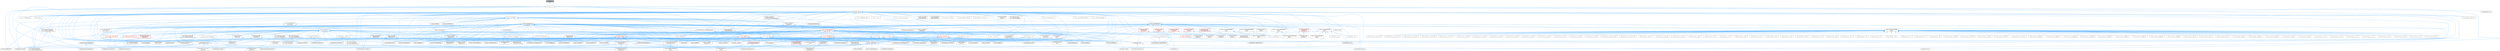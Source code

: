 digraph "src/pdqsort.h"
{
 // INTERACTIVE_SVG=YES
 // LATEX_PDF_SIZE
  bgcolor="transparent";
  edge [fontname=Helvetica,fontsize=10,labelfontname=Helvetica,labelfontsize=10];
  node [fontname=Helvetica,fontsize=10,shape=box,height=0.2,width=0.4];
  Node1 [id="Node000001",label="src/pdqsort.h",height=0.2,width=0.4,color="gray40", fillcolor="grey60", style="filled", fontcolor="black",tooltip=" "];
  Node1 -> Node2 [id="edge1_Node000001_Node000002",dir="back",color="steelblue1",style="solid",tooltip=" "];
  Node2 [id="Node000002",label="src/Ioss_Sort.h",height=0.2,width=0.4,color="grey40", fillcolor="white", style="filled",URL="$Ioss__Sort_8h.html",tooltip=" "];
  Node2 -> Node3 [id="edge2_Node000002_Node000003",dir="back",color="steelblue1",style="solid",tooltip=" "];
  Node3 [id="Node000003",label="src/Ioss_DatabaseIO.C",height=0.2,width=0.4,color="grey40", fillcolor="white", style="filled",URL="$Ioss__DatabaseIO_8C.html",tooltip=" "];
  Node2 -> Node4 [id="edge3_Node000002_Node000004",dir="back",color="steelblue1",style="solid",tooltip=" "];
  Node4 [id="Node000004",label="src/Ioss_Decomposition.C",height=0.2,width=0.4,color="grey40", fillcolor="white", style="filled",URL="$Ioss__Decomposition_8C.html",tooltip=" "];
  Node2 -> Node5 [id="edge4_Node000002_Node000005",dir="back",color="steelblue1",style="solid",tooltip=" "];
  Node5 [id="Node000005",label="src/Ioss_FieldManager.C",height=0.2,width=0.4,color="grey40", fillcolor="white", style="filled",URL="$Ioss__FieldManager_8C.html",tooltip=" "];
  Node2 -> Node6 [id="edge5_Node000002_Node000006",dir="back",color="steelblue1",style="solid",tooltip=" "];
  Node6 [id="Node000006",label="src/Ioss_Map.C",height=0.2,width=0.4,color="grey40", fillcolor="white", style="filled",URL="$Ioss__Map_8C.html",tooltip=" "];
  Node2 -> Node7 [id="edge6_Node000002_Node000007",dir="back",color="steelblue1",style="solid",tooltip=" "];
  Node7 [id="Node000007",label="src/Ioss_Region.C",height=0.2,width=0.4,color="grey40", fillcolor="white", style="filled",URL="$Ioss__Region_8C.html",tooltip=" "];
  Node2 -> Node8 [id="edge7_Node000002_Node000008",dir="back",color="steelblue1",style="solid",tooltip=" "];
  Node8 [id="Node000008",label="src/Ioss_Utils.h",height=0.2,width=0.4,color="grey40", fillcolor="white", style="filled",URL="$Ioss__Utils_8h.html",tooltip=" "];
  Node8 -> Node9 [id="edge8_Node000008_Node000009",dir="back",color="steelblue1",style="solid",tooltip=" "];
  Node9 [id="Node000009",label="src/Ioss_ChainGenerator.C",height=0.2,width=0.4,color="grey40", fillcolor="white", style="filled",URL="$Ioss__ChainGenerator_8C.html",tooltip=" "];
  Node8 -> Node10 [id="edge9_Node000008_Node000010",dir="back",color="steelblue1",style="solid",tooltip=" "];
  Node10 [id="Node000010",label="src/Ioss_CompositeVariable\lType.C",height=0.2,width=0.4,color="grey40", fillcolor="white", style="filled",URL="$Ioss__CompositeVariableType_8C.html",tooltip=" "];
  Node8 -> Node11 [id="edge10_Node000008_Node000011",dir="back",color="steelblue1",style="solid",tooltip=" "];
  Node11 [id="Node000011",label="src/Ioss_ConstructedVariable\lType.C",height=0.2,width=0.4,color="grey40", fillcolor="white", style="filled",URL="$Ioss__ConstructedVariableType_8C.html",tooltip=" "];
  Node8 -> Node12 [id="edge11_Node000008_Node000012",dir="back",color="steelblue1",style="solid",tooltip=" "];
  Node12 [id="Node000012",label="src/Ioss_CoordinateFrame.C",height=0.2,width=0.4,color="grey40", fillcolor="white", style="filled",URL="$Ioss__CoordinateFrame_8C.html",tooltip=" "];
  Node8 -> Node4 [id="edge12_Node000008_Node000004",dir="back",color="steelblue1",style="solid",tooltip=" "];
  Node8 -> Node13 [id="edge13_Node000008_Node000013",dir="back",color="steelblue1",style="solid",tooltip=" "];
  Node13 [id="Node000013",label="src/Ioss_Decomposition.h",height=0.2,width=0.4,color="grey40", fillcolor="white", style="filled",URL="$Ioss__Decomposition_8h.html",tooltip=" "];
  Node13 -> Node4 [id="edge14_Node000013_Node000004",dir="back",color="steelblue1",style="solid",tooltip=" "];
  Node8 -> Node14 [id="edge15_Node000008_Node000014",dir="back",color="steelblue1",style="solid",tooltip=" "];
  Node14 [id="Node000014",label="src/Ioss_ElementPermutation.C",height=0.2,width=0.4,color="grey40", fillcolor="white", style="filled",URL="$Ioss__ElementPermutation_8C.html",tooltip=" "];
  Node8 -> Node15 [id="edge16_Node000008_Node000015",dir="back",color="steelblue1",style="solid",tooltip=" "];
  Node15 [id="Node000015",label="src/Ioss_ElementTopology.C",height=0.2,width=0.4,color="grey40", fillcolor="white", style="filled",URL="$Ioss__ElementTopology_8C.html",tooltip=" "];
  Node8 -> Node16 [id="edge17_Node000008_Node000016",dir="back",color="steelblue1",style="solid",tooltip=" "];
  Node16 [id="Node000016",label="src/Ioss_EntityBlock.C",height=0.2,width=0.4,color="grey40", fillcolor="white", style="filled",URL="$Ioss__EntityBlock_8C.html",tooltip=" "];
  Node8 -> Node17 [id="edge18_Node000008_Node000017",dir="back",color="steelblue1",style="solid",tooltip=" "];
  Node17 [id="Node000017",label="src/Ioss_Field.C",height=0.2,width=0.4,color="grey40", fillcolor="white", style="filled",URL="$Ioss__Field_8C.html",tooltip=" "];
  Node8 -> Node5 [id="edge19_Node000008_Node000005",dir="back",color="steelblue1",style="solid",tooltip=" "];
  Node8 -> Node18 [id="edge20_Node000008_Node000018",dir="back",color="steelblue1",style="solid",tooltip=" "];
  Node18 [id="Node000018",label="src/Ioss_FileInfo.C",height=0.2,width=0.4,color="grey40", fillcolor="white", style="filled",URL="$Ioss__FileInfo_8C.html",tooltip=" "];
  Node8 -> Node19 [id="edge21_Node000008_Node000019",dir="back",color="steelblue1",style="solid",tooltip=" "];
  Node19 [id="Node000019",label="src/Ioss_GroupingEntity.C",height=0.2,width=0.4,color="grey40", fillcolor="white", style="filled",URL="$Ioss__GroupingEntity_8C.html",tooltip=" "];
  Node8 -> Node20 [id="edge22_Node000008_Node000020",dir="back",color="steelblue1",style="solid",tooltip=" "];
  Node20 [id="Node000020",label="src/Ioss_IOFactory.C",height=0.2,width=0.4,color="grey40", fillcolor="white", style="filled",URL="$Ioss__IOFactory_8C.html",tooltip=" "];
  Node8 -> Node6 [id="edge23_Node000008_Node000006",dir="back",color="steelblue1",style="solid",tooltip=" "];
  Node8 -> Node21 [id="edge24_Node000008_Node000021",dir="back",color="steelblue1",style="solid",tooltip=" "];
  Node21 [id="Node000021",label="src/Ioss_ParallelUtils.C",height=0.2,width=0.4,color="grey40", fillcolor="white", style="filled",URL="$Ioss__ParallelUtils_8C.html",tooltip=" "];
  Node8 -> Node22 [id="edge25_Node000008_Node000022",dir="back",color="steelblue1",style="solid",tooltip=" "];
  Node22 [id="Node000022",label="src/Ioss_ParallelUtils.h",height=0.2,width=0.4,color="grey40", fillcolor="white", style="filled",URL="$Ioss__ParallelUtils_8h.html",tooltip=" "];
  Node22 -> Node3 [id="edge26_Node000022_Node000003",dir="back",color="steelblue1",style="solid",tooltip=" "];
  Node22 -> Node23 [id="edge27_Node000022_Node000023",dir="back",color="steelblue1",style="solid",tooltip=" "];
  Node23 [id="Node000023",label="src/Ioss_DatabaseIO.h",height=0.2,width=0.4,color="grey40", fillcolor="white", style="filled",URL="$Ioss__DatabaseIO_8h.html",tooltip=" "];
  Node23 -> Node24 [id="edge28_Node000023_Node000024",dir="back",color="steelblue1",style="solid",tooltip=" "];
  Node24 [id="Node000024",label="src/Ioss_Assembly.C",height=0.2,width=0.4,color="grey40", fillcolor="white", style="filled",URL="$Ioss__Assembly_8C.html",tooltip=" "];
  Node23 -> Node25 [id="edge29_Node000023_Node000025",dir="back",color="steelblue1",style="solid",tooltip=" "];
  Node25 [id="Node000025",label="src/Ioss_Blob.C",height=0.2,width=0.4,color="grey40", fillcolor="white", style="filled",URL="$Ioss__Blob_8C.html",tooltip=" "];
  Node23 -> Node9 [id="edge30_Node000023_Node000009",dir="back",color="steelblue1",style="solid",tooltip=" "];
  Node23 -> Node26 [id="edge31_Node000023_Node000026",dir="back",color="steelblue1",style="solid",tooltip=" "];
  Node26 [id="Node000026",label="src/Ioss_CommSet.C",height=0.2,width=0.4,color="grey40", fillcolor="white", style="filled",URL="$Ioss__CommSet_8C.html",tooltip=" "];
  Node23 -> Node27 [id="edge32_Node000023_Node000027",dir="back",color="steelblue1",style="solid",tooltip=" "];
  Node27 [id="Node000027",label="src/Ioss_EdgeBlock.C",height=0.2,width=0.4,color="grey40", fillcolor="white", style="filled",URL="$Ioss__EdgeBlock_8C.html",tooltip=" "];
  Node23 -> Node28 [id="edge33_Node000023_Node000028",dir="back",color="steelblue1",style="solid",tooltip=" "];
  Node28 [id="Node000028",label="src/Ioss_EdgeSet.C",height=0.2,width=0.4,color="grey40", fillcolor="white", style="filled",URL="$Ioss__EdgeSet_8C.html",tooltip=" "];
  Node23 -> Node29 [id="edge34_Node000023_Node000029",dir="back",color="steelblue1",style="solid",tooltip=" "];
  Node29 [id="Node000029",label="src/Ioss_ElementBlock.C",height=0.2,width=0.4,color="grey40", fillcolor="white", style="filled",URL="$Ioss__ElementBlock_8C.html",tooltip=" "];
  Node23 -> Node30 [id="edge35_Node000023_Node000030",dir="back",color="steelblue1",style="solid",tooltip=" "];
  Node30 [id="Node000030",label="src/Ioss_ElementSet.C",height=0.2,width=0.4,color="grey40", fillcolor="white", style="filled",URL="$Ioss__ElementSet_8C.html",tooltip=" "];
  Node23 -> Node16 [id="edge36_Node000023_Node000016",dir="back",color="steelblue1",style="solid",tooltip=" "];
  Node23 -> Node31 [id="edge37_Node000023_Node000031",dir="back",color="steelblue1",style="solid",tooltip=" "];
  Node31 [id="Node000031",label="src/Ioss_FaceBlock.C",height=0.2,width=0.4,color="grey40", fillcolor="white", style="filled",URL="$Ioss__FaceBlock_8C.html",tooltip=" "];
  Node23 -> Node32 [id="edge38_Node000023_Node000032",dir="back",color="steelblue1",style="solid",tooltip=" "];
  Node32 [id="Node000032",label="src/Ioss_FaceGenerator.C",height=0.2,width=0.4,color="grey40", fillcolor="white", style="filled",URL="$Ioss__FaceGenerator_8C.html",tooltip=" "];
  Node23 -> Node33 [id="edge39_Node000023_Node000033",dir="back",color="steelblue1",style="solid",tooltip=" "];
  Node33 [id="Node000033",label="src/Ioss_FaceSet.C",height=0.2,width=0.4,color="grey40", fillcolor="white", style="filled",URL="$Ioss__FaceSet_8C.html",tooltip=" "];
  Node23 -> Node19 [id="edge40_Node000023_Node000019",dir="back",color="steelblue1",style="solid",tooltip=" "];
  Node23 -> Node34 [id="edge41_Node000023_Node000034",dir="back",color="steelblue1",style="solid",tooltip=" "];
  Node34 [id="Node000034",label="src/Ioss_GroupingEntity.h",height=0.2,width=0.4,color="red", fillcolor="#FFF0F0", style="filled",URL="$Ioss__GroupingEntity_8h.html",tooltip=" "];
  Node34 -> Node24 [id="edge42_Node000034_Node000024",dir="back",color="steelblue1",style="solid",tooltip=" "];
  Node34 -> Node35 [id="edge43_Node000034_Node000035",dir="back",color="steelblue1",style="solid",tooltip=" "];
  Node35 [id="Node000035",label="src/Ioss_Assembly.h",height=0.2,width=0.4,color="grey40", fillcolor="white", style="filled",URL="$Ioss__Assembly_8h.html",tooltip=" "];
  Node35 -> Node24 [id="edge44_Node000035_Node000024",dir="back",color="steelblue1",style="solid",tooltip=" "];
  Node35 -> Node7 [id="edge45_Node000035_Node000007",dir="back",color="steelblue1",style="solid",tooltip=" "];
  Node35 -> Node36 [id="edge46_Node000035_Node000036",dir="back",color="steelblue1",style="solid",tooltip=" "];
  Node36 [id="Node000036",label="src/Ioss_SubSystem.h",height=0.2,width=0.4,color="grey40", fillcolor="white", style="filled",URL="$Ioss__SubSystem_8h.html",tooltip=" "];
  Node36 -> Node37 [id="edge47_Node000036_Node000037",dir="back",color="steelblue1",style="solid",tooltip=" "];
  Node37 [id="Node000037",label="src/Ioss_Compare.C",height=0.2,width=0.4,color="grey40", fillcolor="white", style="filled",URL="$Ioss__Compare_8C.html",tooltip=" "];
  Node36 -> Node38 [id="edge48_Node000036_Node000038",dir="back",color="steelblue1",style="solid",tooltip=" "];
  Node38 [id="Node000038",label="src/Ioss_CopyDatabase.C",height=0.2,width=0.4,color="grey40", fillcolor="white", style="filled",URL="$Ioss__CopyDatabase_8C.html",tooltip=" "];
  Node36 -> Node3 [id="edge49_Node000036_Node000003",dir="back",color="steelblue1",style="solid",tooltip=" "];
  Node36 -> Node39 [id="edge50_Node000036_Node000039",dir="back",color="steelblue1",style="solid",tooltip=" "];
  Node39 [id="Node000039",label="src/Ioss_Utils.C",height=0.2,width=0.4,color="grey40", fillcolor="white", style="filled",URL="$Ioss__Utils_8C.html",tooltip=" "];
  Node36 -> Node40 [id="edge51_Node000036_Node000040",dir="back",color="steelblue1",style="solid",tooltip=" "];
  Node40 [id="Node000040",label="src/adios/utest/Ut\l_ioad.C",height=0.2,width=0.4,color="grey40", fillcolor="white", style="filled",URL="$Ut__ioad_8C.html",tooltip=" "];
  Node36 -> Node41 [id="edge52_Node000036_Node000041",dir="back",color="steelblue1",style="solid",tooltip=" "];
  Node41 [id="Node000041",label="src/cgns/Iocgns_DatabaseIO.C",height=0.2,width=0.4,color="grey40", fillcolor="white", style="filled",URL="$Iocgns__DatabaseIO_8C.html",tooltip=" "];
  Node36 -> Node42 [id="edge53_Node000036_Node000042",dir="back",color="steelblue1",style="solid",tooltip=" "];
  Node42 [id="Node000042",label="src/faodel/Iofaodel\l_DatabaseIO.C",height=0.2,width=0.4,color="grey40", fillcolor="white", style="filled",URL="$Iofaodel__DatabaseIO_8C.html",tooltip=" "];
  Node36 -> Node43 [id="edge54_Node000036_Node000043",dir="back",color="steelblue1",style="solid",tooltip=" "];
  Node43 [id="Node000043",label="src/main/io_shell.C",height=0.2,width=0.4,color="grey40", fillcolor="white", style="filled",URL="$io__shell_8C.html",tooltip=" "];
  Node36 -> Node44 [id="edge55_Node000036_Node000044",dir="back",color="steelblue1",style="solid",tooltip=" "];
  Node44 [id="Node000044",label="src/main/io_shell_ts.C",height=0.2,width=0.4,color="grey40", fillcolor="white", style="filled",URL="$io__shell__ts_8C.html",tooltip=" "];
  Node36 -> Node45 [id="edge56_Node000036_Node000045",dir="back",color="steelblue1",style="solid",tooltip=" "];
  Node45 [id="Node000045",label="src/main/struc_to_unstruc.C",height=0.2,width=0.4,color="grey40", fillcolor="white", style="filled",URL="$struc__to__unstruc_8C.html",tooltip=" "];
  Node36 -> Node46 [id="edge57_Node000036_Node000046",dir="back",color="steelblue1",style="solid",tooltip=" "];
  Node46 [id="Node000046",label="src/pamgen/Iopg_DatabaseIO.C",height=0.2,width=0.4,color="grey40", fillcolor="white", style="filled",URL="$Iopg__DatabaseIO_8C.html",tooltip=" "];
  Node36 -> Node47 [id="edge58_Node000036_Node000047",dir="back",color="steelblue1",style="solid",tooltip=" "];
  Node47 [id="Node000047",label="src/utest/Utst_heartbeat.C",height=0.2,width=0.4,color="grey40", fillcolor="white", style="filled",URL="$Utst__heartbeat_8C.html",tooltip=" "];
  Node36 -> Node48 [id="edge59_Node000036_Node000048",dir="back",color="steelblue1",style="solid",tooltip=" "];
  Node48 [id="Node000048",label="src/visualization/exodus\l/Iovs_exodus_DatabaseIO.C",height=0.2,width=0.4,color="grey40", fillcolor="white", style="filled",URL="$Iovs__exodus__DatabaseIO_8C.html",tooltip=" "];
  Node35 -> Node49 [id="edge60_Node000035_Node000049",dir="back",color="steelblue1",style="solid",tooltip=" "];
  Node49 [id="Node000049",label="src/catalyst/Iocatalyst\l_DatabaseIO.C",height=0.2,width=0.4,color="grey40", fillcolor="white", style="filled",URL="$Iocatalyst__DatabaseIO_8C.html",tooltip=" "];
  Node35 -> Node50 [id="edge61_Node000035_Node000050",dir="back",color="steelblue1",style="solid",tooltip=" "];
  Node50 [id="Node000050",label="src/cgns/Iocgns_Utils.C",height=0.2,width=0.4,color="grey40", fillcolor="white", style="filled",URL="$Iocgns__Utils_8C.html",tooltip=" "];
  Node35 -> Node51 [id="edge62_Node000035_Node000051",dir="back",color="steelblue1",style="solid",tooltip=" "];
  Node51 [id="Node000051",label="src/exodus/Ioex_BaseDatabaseIO.C",height=0.2,width=0.4,color="grey40", fillcolor="white", style="filled",URL="$Ioex__BaseDatabaseIO_8C.html",tooltip=" "];
  Node35 -> Node52 [id="edge63_Node000035_Node000052",dir="back",color="steelblue1",style="solid",tooltip=" "];
  Node52 [id="Node000052",label="src/exodus/Ioex_DatabaseIO.C",height=0.2,width=0.4,color="grey40", fillcolor="white", style="filled",URL="$Ioex__DatabaseIO_8C.html",tooltip=" "];
  Node35 -> Node53 [id="edge64_Node000035_Node000053",dir="back",color="steelblue1",style="solid",tooltip=" "];
  Node53 [id="Node000053",label="src/exodus/Ioex_Internals.C",height=0.2,width=0.4,color="grey40", fillcolor="white", style="filled",URL="$Ioex__Internals_8C.html",tooltip=" "];
  Node35 -> Node54 [id="edge65_Node000035_Node000054",dir="back",color="steelblue1",style="solid",tooltip=" "];
  Node54 [id="Node000054",label="src/exodus/Ioex_Utils.C",height=0.2,width=0.4,color="grey40", fillcolor="white", style="filled",URL="$Ioex__Utils_8C.html",tooltip=" "];
  Node35 -> Node55 [id="edge66_Node000035_Node000055",dir="back",color="steelblue1",style="solid",tooltip=" "];
  Node55 [id="Node000055",label="src/exonull/Ioexnl\l_BaseDatabaseIO.C",height=0.2,width=0.4,color="grey40", fillcolor="white", style="filled",URL="$Ioexnl__BaseDatabaseIO_8C.html",tooltip=" "];
  Node35 -> Node56 [id="edge67_Node000035_Node000056",dir="back",color="steelblue1",style="solid",tooltip=" "];
  Node56 [id="Node000056",label="src/exonull/Ioexnl\l_DatabaseIO.C",height=0.2,width=0.4,color="grey40", fillcolor="white", style="filled",URL="$Ioexnl__DatabaseIO_8C.html",tooltip=" "];
  Node35 -> Node57 [id="edge68_Node000035_Node000057",dir="back",color="steelblue1",style="solid",tooltip=" "];
  Node57 [id="Node000057",label="src/exonull/Ioexnl\l_Internals.C",height=0.2,width=0.4,color="grey40", fillcolor="white", style="filled",URL="$Ioexnl__Internals_8C.html",tooltip=" "];
  Node35 -> Node58 [id="edge69_Node000035_Node000058",dir="back",color="steelblue1",style="solid",tooltip=" "];
  Node58 [id="Node000058",label="src/exonull/Ioexnl\l_Utils.C",height=0.2,width=0.4,color="grey40", fillcolor="white", style="filled",URL="$Ioexnl__Utils_8C.html",tooltip=" "];
  Node35 -> Node59 [id="edge70_Node000035_Node000059",dir="back",color="steelblue1",style="solid",tooltip=" "];
  Node59 [id="Node000059",label="src/main/io_info.h",height=0.2,width=0.4,color="grey40", fillcolor="white", style="filled",URL="$io__info_8h.html",tooltip=" "];
  Node59 -> Node60 [id="edge71_Node000059_Node000060",dir="back",color="steelblue1",style="solid",tooltip=" "];
  Node60 [id="Node000060",label="src/main/io_info.C",height=0.2,width=0.4,color="grey40", fillcolor="white", style="filled",URL="$io__info_8C.html",tooltip=" "];
  Node59 -> Node61 [id="edge72_Node000059_Node000061",dir="back",color="steelblue1",style="solid",tooltip=" "];
  Node61 [id="Node000061",label="src/main/io_info_main.C",height=0.2,width=0.4,color="grey40", fillcolor="white", style="filled",URL="$io__info__main_8C.html",tooltip=" "];
  Node35 -> Node62 [id="edge73_Node000035_Node000062",dir="back",color="steelblue1",style="solid",tooltip=" "];
  Node62 [id="Node000062",label="src/main/io_modify.C",height=0.2,width=0.4,color="grey40", fillcolor="white", style="filled",URL="$io__modify_8C.html",tooltip=" "];
  Node35 -> Node63 [id="edge74_Node000035_Node000063",dir="back",color="steelblue1",style="solid",tooltip=" "];
  Node63 [id="Node000063",label="src/null/Ionull_DatabaseIO.C",height=0.2,width=0.4,color="grey40", fillcolor="white", style="filled",URL="$Ionull__DatabaseIO_8C.html",tooltip=" "];
  Node35 -> Node64 [id="edge75_Node000035_Node000064",dir="back",color="steelblue1",style="solid",tooltip=" "];
  Node64 [id="Node000064",label="src/text_mesh/Iotm\l_DatabaseIO.C",height=0.2,width=0.4,color="grey40", fillcolor="white", style="filled",URL="$Iotm__DatabaseIO_8C.html",tooltip=" "];
  Node35 -> Node65 [id="edge76_Node000035_Node000065",dir="back",color="steelblue1",style="solid",tooltip=" "];
  Node65 [id="Node000065",label="src/unit_tests/UnitTestIotm\lTextMeshFixture.h",height=0.2,width=0.4,color="grey40", fillcolor="white", style="filled",URL="$UnitTestIotmTextMeshFixture_8h.html",tooltip=" "];
  Node65 -> Node66 [id="edge77_Node000065_Node000066",dir="back",color="steelblue1",style="solid",tooltip=" "];
  Node66 [id="Node000066",label="src/unit_tests/UnitTestText\lMesh.C",height=0.2,width=0.4,color="grey40", fillcolor="white", style="filled",URL="$UnitTestTextMesh_8C.html",tooltip=" "];
  Node34 -> Node25 [id="edge78_Node000034_Node000025",dir="back",color="steelblue1",style="solid",tooltip=" "];
  Node34 -> Node67 [id="edge79_Node000034_Node000067",dir="back",color="steelblue1",style="solid",tooltip=" "];
  Node67 [id="Node000067",label="src/Ioss_Blob.h",height=0.2,width=0.4,color="grey40", fillcolor="white", style="filled",URL="$Ioss__Blob_8h.html",tooltip=" "];
  Node67 -> Node25 [id="edge80_Node000067_Node000025",dir="back",color="steelblue1",style="solid",tooltip=" "];
  Node67 -> Node7 [id="edge81_Node000067_Node000007",dir="back",color="steelblue1",style="solid",tooltip=" "];
  Node67 -> Node36 [id="edge82_Node000067_Node000036",dir="back",color="steelblue1",style="solid",tooltip=" "];
  Node67 -> Node51 [id="edge83_Node000067_Node000051",dir="back",color="steelblue1",style="solid",tooltip=" "];
  Node67 -> Node52 [id="edge84_Node000067_Node000052",dir="back",color="steelblue1",style="solid",tooltip=" "];
  Node67 -> Node53 [id="edge85_Node000067_Node000053",dir="back",color="steelblue1",style="solid",tooltip=" "];
  Node67 -> Node55 [id="edge86_Node000067_Node000055",dir="back",color="steelblue1",style="solid",tooltip=" "];
  Node67 -> Node56 [id="edge87_Node000067_Node000056",dir="back",color="steelblue1",style="solid",tooltip=" "];
  Node67 -> Node57 [id="edge88_Node000067_Node000057",dir="back",color="steelblue1",style="solid",tooltip=" "];
  Node67 -> Node59 [id="edge89_Node000067_Node000059",dir="back",color="steelblue1",style="solid",tooltip=" "];
  Node67 -> Node62 [id="edge90_Node000067_Node000062",dir="back",color="steelblue1",style="solid",tooltip=" "];
  Node67 -> Node63 [id="edge91_Node000067_Node000063",dir="back",color="steelblue1",style="solid",tooltip=" "];
  Node67 -> Node68 [id="edge92_Node000067_Node000068",dir="back",color="steelblue1",style="solid",tooltip=" "];
  Node68 [id="Node000068",label="src/utest/Utst_blob\l_write_read.C",height=0.2,width=0.4,color="grey40", fillcolor="white", style="filled",URL="$Utst__blob__write__read_8C.html",tooltip=" "];
  Node34 -> Node26 [id="edge93_Node000034_Node000026",dir="back",color="steelblue1",style="solid",tooltip=" "];
  Node34 -> Node69 [id="edge94_Node000034_Node000069",dir="back",color="steelblue1",style="solid",tooltip=" "];
  Node69 [id="Node000069",label="src/Ioss_CommSet.h",height=0.2,width=0.4,color="grey40", fillcolor="white", style="filled",URL="$Ioss__CommSet_8h.html",tooltip=" "];
  Node69 -> Node26 [id="edge95_Node000069_Node000026",dir="back",color="steelblue1",style="solid",tooltip=" "];
  Node69 -> Node32 [id="edge96_Node000069_Node000032",dir="back",color="steelblue1",style="solid",tooltip=" "];
  Node69 -> Node7 [id="edge97_Node000069_Node000007",dir="back",color="steelblue1",style="solid",tooltip=" "];
  Node69 -> Node36 [id="edge98_Node000069_Node000036",dir="back",color="steelblue1",style="solid",tooltip=" "];
  Node69 -> Node70 [id="edge99_Node000069_Node000070",dir="back",color="steelblue1",style="solid",tooltip=" "];
  Node70 [id="Node000070",label="src/adios/Ioad_DatabaseIO.C",height=0.2,width=0.4,color="grey40", fillcolor="white", style="filled",URL="$Ioad__DatabaseIO_8C.html",tooltip=" "];
  Node69 -> Node40 [id="edge100_Node000069_Node000040",dir="back",color="steelblue1",style="solid",tooltip=" "];
  Node69 -> Node49 [id="edge101_Node000069_Node000049",dir="back",color="steelblue1",style="solid",tooltip=" "];
  Node69 -> Node51 [id="edge102_Node000069_Node000051",dir="back",color="steelblue1",style="solid",tooltip=" "];
  Node69 -> Node52 [id="edge103_Node000069_Node000052",dir="back",color="steelblue1",style="solid",tooltip=" "];
  Node69 -> Node55 [id="edge104_Node000069_Node000055",dir="back",color="steelblue1",style="solid",tooltip=" "];
  Node69 -> Node56 [id="edge105_Node000069_Node000056",dir="back",color="steelblue1",style="solid",tooltip=" "];
  Node69 -> Node42 [id="edge106_Node000069_Node000042",dir="back",color="steelblue1",style="solid",tooltip=" "];
  Node69 -> Node71 [id="edge107_Node000069_Node000071",dir="back",color="steelblue1",style="solid",tooltip=" "];
  Node71 [id="Node000071",label="src/faodel/Iofaodel\l_FieldSerialization.h",height=0.2,width=0.4,color="red", fillcolor="#FFF0F0", style="filled",URL="$Iofaodel__FieldSerialization_8h.html",tooltip=" "];
  Node71 -> Node42 [id="edge108_Node000071_Node000042",dir="back",color="steelblue1",style="solid",tooltip=" "];
  Node69 -> Node73 [id="edge109_Node000069_Node000073",dir="back",color="steelblue1",style="solid",tooltip=" "];
  Node73 [id="Node000073",label="src/faodel/Iofaodel\l_PropertySerialization.C",height=0.2,width=0.4,color="grey40", fillcolor="white", style="filled",URL="$Iofaodel__PropertySerialization_8C.html",tooltip=" "];
  Node69 -> Node74 [id="edge110_Node000069_Node000074",dir="back",color="steelblue1",style="solid",tooltip=" "];
  Node74 [id="Node000074",label="src/faodel/Iofaodel\l_Utils.C",height=0.2,width=0.4,color="grey40", fillcolor="white", style="filled",URL="$Iofaodel__Utils_8C.html",tooltip=" "];
  Node69 -> Node75 [id="edge111_Node000069_Node000075",dir="back",color="steelblue1",style="solid",tooltip=" "];
  Node75 [id="Node000075",label="src/gen_struc/Iogs\l_DatabaseIO.C",height=0.2,width=0.4,color="grey40", fillcolor="white", style="filled",URL="$Iogs__DatabaseIO_8C.html",tooltip=" "];
  Node69 -> Node76 [id="edge112_Node000069_Node000076",dir="back",color="steelblue1",style="solid",tooltip=" "];
  Node76 [id="Node000076",label="src/generated/Iogn\l_DatabaseIO.C",height=0.2,width=0.4,color="grey40", fillcolor="white", style="filled",URL="$Iogn__DatabaseIO_8C.html",tooltip=" "];
  Node69 -> Node77 [id="edge113_Node000069_Node000077",dir="back",color="steelblue1",style="solid",tooltip=" "];
  Node77 [id="Node000077",label="src/main/cth_pressure\l_map.C",height=0.2,width=0.4,color="grey40", fillcolor="white", style="filled",URL="$cth__pressure__map_8C.html",tooltip=" "];
  Node69 -> Node59 [id="edge114_Node000069_Node000059",dir="back",color="steelblue1",style="solid",tooltip=" "];
  Node69 -> Node62 [id="edge115_Node000069_Node000062",dir="back",color="steelblue1",style="solid",tooltip=" "];
  Node69 -> Node63 [id="edge116_Node000069_Node000063",dir="back",color="steelblue1",style="solid",tooltip=" "];
  Node69 -> Node64 [id="edge117_Node000069_Node000064",dir="back",color="steelblue1",style="solid",tooltip=" "];
  Node69 -> Node65 [id="edge118_Node000069_Node000065",dir="back",color="steelblue1",style="solid",tooltip=" "];
  Node34 -> Node28 [id="edge119_Node000034_Node000028",dir="back",color="steelblue1",style="solid",tooltip=" "];
  Node34 -> Node30 [id="edge120_Node000034_Node000030",dir="back",color="steelblue1",style="solid",tooltip=" "];
  Node34 -> Node16 [id="edge121_Node000034_Node000016",dir="back",color="steelblue1",style="solid",tooltip=" "];
  Node34 -> Node78 [id="edge122_Node000034_Node000078",dir="back",color="steelblue1",style="solid",tooltip=" "];
  Node78 [id="Node000078",label="src/Ioss_EntityBlock.h",height=0.2,width=0.4,color="red", fillcolor="#FFF0F0", style="filled",URL="$Ioss__EntityBlock_8h.html",tooltip=" "];
  Node78 -> Node27 [id="edge123_Node000078_Node000027",dir="back",color="steelblue1",style="solid",tooltip=" "];
  Node78 -> Node29 [id="edge124_Node000078_Node000029",dir="back",color="steelblue1",style="solid",tooltip=" "];
  Node78 -> Node16 [id="edge125_Node000078_Node000016",dir="back",color="steelblue1",style="solid",tooltip=" "];
  Node78 -> Node31 [id="edge126_Node000078_Node000031",dir="back",color="steelblue1",style="solid",tooltip=" "];
  Node78 -> Node98 [id="edge127_Node000078_Node000098",dir="back",color="steelblue1",style="solid",tooltip=" "];
  Node98 [id="Node000098",label="src/Ioss_NodeBlock.C",height=0.2,width=0.4,color="grey40", fillcolor="white", style="filled",URL="$Ioss__NodeBlock_8C.html",tooltip=" "];
  Node78 -> Node7 [id="edge128_Node000078_Node000007",dir="back",color="steelblue1",style="solid",tooltip=" "];
  Node78 -> Node81 [id="edge129_Node000078_Node000081",dir="back",color="steelblue1",style="solid",tooltip=" "];
  Node81 [id="Node000081",label="src/Ioss_SideBlock.C",height=0.2,width=0.4,color="grey40", fillcolor="white", style="filled",URL="$Ioss__SideBlock_8C.html",tooltip=" "];
  Node78 -> Node36 [id="edge130_Node000078_Node000036",dir="back",color="steelblue1",style="solid",tooltip=" "];
  Node78 -> Node51 [id="edge131_Node000078_Node000051",dir="back",color="steelblue1",style="solid",tooltip=" "];
  Node78 -> Node52 [id="edge132_Node000078_Node000052",dir="back",color="steelblue1",style="solid",tooltip=" "];
  Node78 -> Node55 [id="edge133_Node000078_Node000055",dir="back",color="steelblue1",style="solid",tooltip=" "];
  Node78 -> Node56 [id="edge134_Node000078_Node000056",dir="back",color="steelblue1",style="solid",tooltip=" "];
  Node78 -> Node63 [id="edge135_Node000078_Node000063",dir="back",color="steelblue1",style="solid",tooltip=" "];
  Node34 -> Node108 [id="edge136_Node000034_Node000108",dir="back",color="steelblue1",style="solid",tooltip=" "];
  Node108 [id="Node000108",label="src/Ioss_EntitySet.C",height=0.2,width=0.4,color="grey40", fillcolor="white", style="filled",URL="$Ioss__EntitySet_8C.html",tooltip=" "];
  Node34 -> Node109 [id="edge137_Node000034_Node000109",dir="back",color="steelblue1",style="solid",tooltip=" "];
  Node109 [id="Node000109",label="src/Ioss_EntitySet.h",height=0.2,width=0.4,color="red", fillcolor="#FFF0F0", style="filled",URL="$Ioss__EntitySet_8h.html",tooltip=" "];
  Node109 -> Node28 [id="edge138_Node000109_Node000028",dir="back",color="steelblue1",style="solid",tooltip=" "];
  Node109 -> Node30 [id="edge139_Node000109_Node000030",dir="back",color="steelblue1",style="solid",tooltip=" "];
  Node109 -> Node108 [id="edge140_Node000109_Node000108",dir="back",color="steelblue1",style="solid",tooltip=" "];
  Node109 -> Node33 [id="edge141_Node000109_Node000033",dir="back",color="steelblue1",style="solid",tooltip=" "];
  Node109 -> Node113 [id="edge142_Node000109_Node000113",dir="back",color="steelblue1",style="solid",tooltip=" "];
  Node113 [id="Node000113",label="src/Ioss_NodeSet.C",height=0.2,width=0.4,color="grey40", fillcolor="white", style="filled",URL="$Ioss__NodeSet_8C.html",tooltip=" "];
  Node109 -> Node36 [id="edge143_Node000109_Node000036",dir="back",color="steelblue1",style="solid",tooltip=" "];
  Node109 -> Node115 [id="edge144_Node000109_Node000115",dir="back",color="steelblue1",style="solid",tooltip=" "];
  Node115 [id="Node000115",label="src/adios/Ioad_DatabaseIO.h",height=0.2,width=0.4,color="grey40", fillcolor="white", style="filled",URL="$Ioad__DatabaseIO_8h.html",tooltip=" "];
  Node115 -> Node70 [id="edge145_Node000115_Node000070",dir="back",color="steelblue1",style="solid",tooltip=" "];
  Node115 -> Node116 [id="edge146_Node000115_Node000116",dir="back",color="steelblue1",style="solid",tooltip=" "];
  Node116 [id="Node000116",label="src/adios/Ioad_IOFactory.C",height=0.2,width=0.4,color="grey40", fillcolor="white", style="filled",URL="$Ioad__IOFactory_8C.html",tooltip=" "];
  Node109 -> Node117 [id="edge147_Node000109_Node000117",dir="back",color="steelblue1",style="solid",tooltip=" "];
  Node117 [id="Node000117",label="src/catalyst/Iocatalyst\l_DatabaseIO.h",height=0.2,width=0.4,color="grey40", fillcolor="white", style="filled",URL="$Iocatalyst__DatabaseIO_8h.html",tooltip=" "];
  Node117 -> Node49 [id="edge148_Node000117_Node000049",dir="back",color="steelblue1",style="solid",tooltip=" "];
  Node117 -> Node118 [id="edge149_Node000117_Node000118",dir="back",color="steelblue1",style="solid",tooltip=" "];
  Node118 [id="Node000118",label="src/catalyst/Iocatalyst\l_IOFactory.C",height=0.2,width=0.4,color="grey40", fillcolor="white", style="filled",URL="$Iocatalyst__IOFactory_8C.html",tooltip=" "];
  Node109 -> Node51 [id="edge150_Node000109_Node000051",dir="back",color="steelblue1",style="solid",tooltip=" "];
  Node109 -> Node52 [id="edge151_Node000109_Node000052",dir="back",color="steelblue1",style="solid",tooltip=" "];
  Node109 -> Node55 [id="edge152_Node000109_Node000055",dir="back",color="steelblue1",style="solid",tooltip=" "];
  Node109 -> Node56 [id="edge153_Node000109_Node000056",dir="back",color="steelblue1",style="solid",tooltip=" "];
  Node109 -> Node63 [id="edge154_Node000109_Node000063",dir="back",color="steelblue1",style="solid",tooltip=" "];
  Node34 -> Node33 [id="edge155_Node000034_Node000033",dir="back",color="steelblue1",style="solid",tooltip=" "];
  Node34 -> Node19 [id="edge156_Node000034_Node000019",dir="back",color="steelblue1",style="solid",tooltip=" "];
  Node34 -> Node113 [id="edge157_Node000034_Node000113",dir="back",color="steelblue1",style="solid",tooltip=" "];
  Node34 -> Node119 [id="edge158_Node000034_Node000119",dir="back",color="steelblue1",style="solid",tooltip=" "];
  Node119 [id="Node000119",label="src/Ioss_NullEntity.h",height=0.2,width=0.4,color="red", fillcolor="#FFF0F0", style="filled",URL="$Ioss__NullEntity_8h.html",tooltip=" "];
  Node119 -> Node121 [id="edge159_Node000119_Node000121",dir="back",color="steelblue1",style="solid",tooltip=" "];
  Node121 [id="Node000121",label="src/utest/Utst_ioel.C",height=0.2,width=0.4,color="grey40", fillcolor="white", style="filled",URL="$Utst__ioel_8C.html",tooltip=" "];
  Node34 -> Node122 [id="edge160_Node000034_Node000122",dir="back",color="steelblue1",style="solid",tooltip=" "];
  Node122 [id="Node000122",label="src/Ioss_Property.C",height=0.2,width=0.4,color="grey40", fillcolor="white", style="filled",URL="$Ioss__Property_8C.html",tooltip=" "];
  Node34 -> Node7 [id="edge161_Node000034_Node000007",dir="back",color="steelblue1",style="solid",tooltip=" "];
  Node34 -> Node123 [id="edge162_Node000034_Node000123",dir="back",color="steelblue1",style="solid",tooltip=" "];
  Node123 [id="Node000123",label="src/Ioss_Region.h",height=0.2,width=0.4,color="red", fillcolor="#FFF0F0", style="filled",URL="$Ioss__Region_8h.html",tooltip=" "];
  Node123 -> Node24 [id="edge163_Node000123_Node000024",dir="back",color="steelblue1",style="solid",tooltip=" "];
  Node123 -> Node25 [id="edge164_Node000123_Node000025",dir="back",color="steelblue1",style="solid",tooltip=" "];
  Node123 -> Node9 [id="edge165_Node000123_Node000009",dir="back",color="steelblue1",style="solid",tooltip=" "];
  Node123 -> Node32 [id="edge166_Node000123_Node000032",dir="back",color="steelblue1",style="solid",tooltip=" "];
  Node123 -> Node19 [id="edge167_Node000123_Node000019",dir="back",color="steelblue1",style="solid",tooltip=" "];
  Node123 -> Node7 [id="edge168_Node000123_Node000007",dir="back",color="steelblue1",style="solid",tooltip=" "];
  Node123 -> Node83 [id="edge169_Node000123_Node000083",dir="back",color="steelblue1",style="solid",tooltip=" "];
  Node83 [id="Node000083",label="src/Ioss_SideSet.C",height=0.2,width=0.4,color="grey40", fillcolor="white", style="filled",URL="$Ioss__SideSet_8C.html",tooltip=" "];
  Node123 -> Node101 [id="edge170_Node000123_Node000101",dir="back",color="steelblue1",style="solid",tooltip=" "];
  Node101 [id="Node000101",label="src/Ioss_StructuredBlock.C",height=0.2,width=0.4,color="grey40", fillcolor="white", style="filled",URL="$Ioss__StructuredBlock_8C.html",tooltip=" "];
  Node123 -> Node36 [id="edge171_Node000123_Node000036",dir="back",color="steelblue1",style="solid",tooltip=" "];
  Node123 -> Node115 [id="edge172_Node000123_Node000115",dir="back",color="steelblue1",style="solid",tooltip=" "];
  Node123 -> Node40 [id="edge173_Node000123_Node000040",dir="back",color="steelblue1",style="solid",tooltip=" "];
  Node123 -> Node49 [id="edge174_Node000123_Node000049",dir="back",color="steelblue1",style="solid",tooltip=" "];
  Node123 -> Node117 [id="edge175_Node000123_Node000117",dir="back",color="steelblue1",style="solid",tooltip=" "];
  Node123 -> Node85 [id="edge176_Node000123_Node000085",dir="back",color="steelblue1",style="solid",tooltip=" "];
  Node85 [id="Node000085",label="src/cgns/Iocgns_Utils.h",height=0.2,width=0.4,color="grey40", fillcolor="white", style="filled",URL="$Iocgns__Utils_8h.html",tooltip=" "];
  Node85 -> Node41 [id="edge177_Node000085_Node000041",dir="back",color="steelblue1",style="solid",tooltip=" "];
  Node85 -> Node86 [id="edge178_Node000085_Node000086",dir="back",color="steelblue1",style="solid",tooltip=" "];
  Node86 [id="Node000086",label="src/cgns/Iocgns_IOFactory.C",height=0.2,width=0.4,color="grey40", fillcolor="white", style="filled",URL="$Iocgns__IOFactory_8C.html",tooltip=" "];
  Node85 -> Node50 [id="edge179_Node000085_Node000050",dir="back",color="steelblue1",style="solid",tooltip=" "];
  Node85 -> Node87 [id="edge180_Node000085_Node000087",dir="back",color="steelblue1",style="solid",tooltip=" "];
  Node87 [id="Node000087",label="src/main/cgns_decomp.C",height=0.2,width=0.4,color="grey40", fillcolor="white", style="filled",URL="$cgns__decomp_8C.html",tooltip=" "];
  Node85 -> Node45 [id="edge181_Node000085_Node000045",dir="back",color="steelblue1",style="solid",tooltip=" "];
  Node85 -> Node88 [id="edge182_Node000085_Node000088",dir="back",color="steelblue1",style="solid",tooltip=" "];
  Node88 [id="Node000088",label="src/utest/Utst_structured\l_decomp.C",height=0.2,width=0.4,color="grey40", fillcolor="white", style="filled",URL="$Utst__structured__decomp_8C.html",tooltip=" "];
  Node123 -> Node51 [id="edge183_Node000123_Node000051",dir="back",color="steelblue1",style="solid",tooltip=" "];
  Node123 -> Node52 [id="edge184_Node000123_Node000052",dir="back",color="steelblue1",style="solid",tooltip=" "];
  Node123 -> Node53 [id="edge185_Node000123_Node000053",dir="back",color="steelblue1",style="solid",tooltip=" "];
  Node123 -> Node54 [id="edge186_Node000123_Node000054",dir="back",color="steelblue1",style="solid",tooltip=" "];
  Node123 -> Node55 [id="edge187_Node000123_Node000055",dir="back",color="steelblue1",style="solid",tooltip=" "];
  Node123 -> Node56 [id="edge188_Node000123_Node000056",dir="back",color="steelblue1",style="solid",tooltip=" "];
  Node123 -> Node57 [id="edge189_Node000123_Node000057",dir="back",color="steelblue1",style="solid",tooltip=" "];
  Node123 -> Node58 [id="edge190_Node000123_Node000058",dir="back",color="steelblue1",style="solid",tooltip=" "];
  Node123 -> Node125 [id="edge191_Node000123_Node000125",dir="back",color="steelblue1",style="solid",tooltip=" "];
  Node125 [id="Node000125",label="src/faodel/Iofaodel\l_DatabaseIO.h",height=0.2,width=0.4,color="grey40", fillcolor="white", style="filled",URL="$Iofaodel__DatabaseIO_8h.html",tooltip=" "];
  Node125 -> Node42 [id="edge192_Node000125_Node000042",dir="back",color="steelblue1",style="solid",tooltip=" "];
  Node123 -> Node71 [id="edge193_Node000123_Node000071",dir="back",color="steelblue1",style="solid",tooltip=" "];
  Node123 -> Node73 [id="edge194_Node000123_Node000073",dir="back",color="steelblue1",style="solid",tooltip=" "];
  Node123 -> Node74 [id="edge195_Node000123_Node000074",dir="back",color="steelblue1",style="solid",tooltip=" "];
  Node123 -> Node75 [id="edge196_Node000123_Node000075",dir="back",color="steelblue1",style="solid",tooltip=" "];
  Node123 -> Node76 [id="edge197_Node000123_Node000076",dir="back",color="steelblue1",style="solid",tooltip=" "];
  Node123 -> Node128 [id="edge198_Node000123_Node000128",dir="back",color="steelblue1",style="solid",tooltip=" "];
  Node128 [id="Node000128",label="src/heartbeat/Iohb\l_DatabaseIO.C",height=0.2,width=0.4,color="grey40", fillcolor="white", style="filled",URL="$Iohb__DatabaseIO_8C.html",tooltip=" "];
  Node123 -> Node87 [id="edge199_Node000123_Node000087",dir="back",color="steelblue1",style="solid",tooltip=" "];
  Node123 -> Node77 [id="edge200_Node000123_Node000077",dir="back",color="steelblue1",style="solid",tooltip=" "];
  Node123 -> Node59 [id="edge201_Node000123_Node000059",dir="back",color="steelblue1",style="solid",tooltip=" "];
  Node123 -> Node62 [id="edge202_Node000123_Node000062",dir="back",color="steelblue1",style="solid",tooltip=" "];
  Node123 -> Node92 [id="edge203_Node000123_Node000092",dir="back",color="steelblue1",style="solid",tooltip=" "];
  Node92 [id="Node000092",label="src/main/shell_to_hex.C",height=0.2,width=0.4,color="grey40", fillcolor="white", style="filled",URL="$shell__to__hex_8C.html",tooltip=" "];
  Node123 -> Node93 [id="edge204_Node000123_Node000093",dir="back",color="steelblue1",style="solid",tooltip=" "];
  Node93 [id="Node000093",label="src/main/skinner.C",height=0.2,width=0.4,color="grey40", fillcolor="white", style="filled",URL="$skinner_8C.html",tooltip=" "];
  Node123 -> Node94 [id="edge205_Node000123_Node000094",dir="back",color="steelblue1",style="solid",tooltip=" "];
  Node94 [id="Node000094",label="src/main/sphgen.C",height=0.2,width=0.4,color="grey40", fillcolor="white", style="filled",URL="$sphgen_8C.html",tooltip=" "];
  Node123 -> Node63 [id="edge206_Node000123_Node000063",dir="back",color="steelblue1",style="solid",tooltip=" "];
  Node123 -> Node64 [id="edge207_Node000123_Node000064",dir="back",color="steelblue1",style="solid",tooltip=" "];
  Node123 -> Node96 [id="edge208_Node000123_Node000096",dir="back",color="steelblue1",style="solid",tooltip=" "];
  Node96 [id="Node000096",label="src/unit_tests/UnitTestElement\lBlockBatchRead.C",height=0.2,width=0.4,color="grey40", fillcolor="white", style="filled",URL="$UnitTestElementBlockBatchRead_8C.html",tooltip=" "];
  Node123 -> Node65 [id="edge209_Node000123_Node000065",dir="back",color="steelblue1",style="solid",tooltip=" "];
  Node123 -> Node89 [id="edge210_Node000123_Node000089",dir="back",color="steelblue1",style="solid",tooltip=" "];
  Node89 [id="Node000089",label="src/utest/Utst_IofxDatabaseIO.C",height=0.2,width=0.4,color="grey40", fillcolor="white", style="filled",URL="$Utst__IofxDatabaseIO_8C.html",tooltip=" "];
  Node123 -> Node68 [id="edge211_Node000123_Node000068",dir="back",color="steelblue1",style="solid",tooltip=" "];
  Node123 -> Node107 [id="edge212_Node000123_Node000107",dir="back",color="steelblue1",style="solid",tooltip=" "];
  Node107 [id="Node000107",label="src/visualization/cgns\l/Iovs_cgns_DatabaseIO.C",height=0.2,width=0.4,color="grey40", fillcolor="white", style="filled",URL="$Iovs__cgns__DatabaseIO_8C.html",tooltip=" "];
  Node34 -> Node83 [id="edge213_Node000034_Node000083",dir="back",color="steelblue1",style="solid",tooltip=" "];
  Node34 -> Node130 [id="edge214_Node000034_Node000130",dir="back",color="steelblue1",style="solid",tooltip=" "];
  Node130 [id="Node000130",label="src/Ioss_SideSet.h",height=0.2,width=0.4,color="red", fillcolor="#FFF0F0", style="filled",URL="$Ioss__SideSet_8h.html",tooltip=" "];
  Node130 -> Node9 [id="edge215_Node000130_Node000009",dir="back",color="steelblue1",style="solid",tooltip=" "];
  Node130 -> Node7 [id="edge216_Node000130_Node000007",dir="back",color="steelblue1",style="solid",tooltip=" "];
  Node130 -> Node83 [id="edge217_Node000130_Node000083",dir="back",color="steelblue1",style="solid",tooltip=" "];
  Node130 -> Node36 [id="edge218_Node000130_Node000036",dir="back",color="steelblue1",style="solid",tooltip=" "];
  Node130 -> Node115 [id="edge219_Node000130_Node000115",dir="back",color="steelblue1",style="solid",tooltip=" "];
  Node130 -> Node131 [id="edge220_Node000130_Node000131",dir="back",color="steelblue1",style="solid",tooltip=" "];
  Node131 [id="Node000131",label="src/adios/Ioad_Helper.h",height=0.2,width=0.4,color="red", fillcolor="#FFF0F0", style="filled",URL="$Ioad__Helper_8h.html",tooltip=" "];
  Node131 -> Node70 [id="edge221_Node000131_Node000070",dir="back",color="steelblue1",style="solid",tooltip=" "];
  Node131 -> Node40 [id="edge222_Node000131_Node000040",dir="back",color="steelblue1",style="solid",tooltip=" "];
  Node130 -> Node40 [id="edge223_Node000130_Node000040",dir="back",color="steelblue1",style="solid",tooltip=" "];
  Node130 -> Node117 [id="edge224_Node000130_Node000117",dir="back",color="steelblue1",style="solid",tooltip=" "];
  Node130 -> Node85 [id="edge225_Node000130_Node000085",dir="back",color="steelblue1",style="solid",tooltip=" "];
  Node130 -> Node51 [id="edge226_Node000130_Node000051",dir="back",color="steelblue1",style="solid",tooltip=" "];
  Node130 -> Node52 [id="edge227_Node000130_Node000052",dir="back",color="steelblue1",style="solid",tooltip=" "];
  Node130 -> Node53 [id="edge228_Node000130_Node000053",dir="back",color="steelblue1",style="solid",tooltip=" "];
  Node130 -> Node55 [id="edge229_Node000130_Node000055",dir="back",color="steelblue1",style="solid",tooltip=" "];
  Node130 -> Node56 [id="edge230_Node000130_Node000056",dir="back",color="steelblue1",style="solid",tooltip=" "];
  Node130 -> Node57 [id="edge231_Node000130_Node000057",dir="back",color="steelblue1",style="solid",tooltip=" "];
  Node130 -> Node42 [id="edge232_Node000130_Node000042",dir="back",color="steelblue1",style="solid",tooltip=" "];
  Node130 -> Node71 [id="edge233_Node000130_Node000071",dir="back",color="steelblue1",style="solid",tooltip=" "];
  Node130 -> Node73 [id="edge234_Node000130_Node000073",dir="back",color="steelblue1",style="solid",tooltip=" "];
  Node130 -> Node74 [id="edge235_Node000130_Node000074",dir="back",color="steelblue1",style="solid",tooltip=" "];
  Node130 -> Node75 [id="edge236_Node000130_Node000075",dir="back",color="steelblue1",style="solid",tooltip=" "];
  Node130 -> Node76 [id="edge237_Node000130_Node000076",dir="back",color="steelblue1",style="solid",tooltip=" "];
  Node130 -> Node77 [id="edge238_Node000130_Node000077",dir="back",color="steelblue1",style="solid",tooltip=" "];
  Node130 -> Node59 [id="edge239_Node000130_Node000059",dir="back",color="steelblue1",style="solid",tooltip=" "];
  Node130 -> Node62 [id="edge240_Node000130_Node000062",dir="back",color="steelblue1",style="solid",tooltip=" "];
  Node130 -> Node63 [id="edge241_Node000130_Node000063",dir="back",color="steelblue1",style="solid",tooltip=" "];
  Node130 -> Node64 [id="edge242_Node000130_Node000064",dir="back",color="steelblue1",style="solid",tooltip=" "];
  Node130 -> Node65 [id="edge243_Node000130_Node000065",dir="back",color="steelblue1",style="solid",tooltip=" "];
  Node130 -> Node89 [id="edge244_Node000130_Node000089",dir="back",color="steelblue1",style="solid",tooltip=" "];
  Node34 -> Node36 [id="edge245_Node000034_Node000036",dir="back",color="steelblue1",style="solid",tooltip=" "];
  Node34 -> Node131 [id="edge246_Node000034_Node000131",dir="back",color="steelblue1",style="solid",tooltip=" "];
  Node34 -> Node51 [id="edge247_Node000034_Node000051",dir="back",color="steelblue1",style="solid",tooltip=" "];
  Node34 -> Node52 [id="edge248_Node000034_Node000052",dir="back",color="steelblue1",style="solid",tooltip=" "];
  Node34 -> Node132 [id="edge249_Node000034_Node000132",dir="back",color="steelblue1",style="solid",tooltip=" "];
  Node132 [id="Node000132",label="src/exodus/Ioex_SuperElement.C",height=0.2,width=0.4,color="grey40", fillcolor="white", style="filled",URL="$Ioex__SuperElement_8C.html",tooltip=" "];
  Node34 -> Node133 [id="edge250_Node000034_Node000133",dir="back",color="steelblue1",style="solid",tooltip=" "];
  Node133 [id="Node000133",label="src/exodus/Ioex_SuperElement.h",height=0.2,width=0.4,color="grey40", fillcolor="white", style="filled",URL="$Ioex__SuperElement_8h.html",tooltip=" "];
  Node133 -> Node132 [id="edge251_Node000133_Node000132",dir="back",color="steelblue1",style="solid",tooltip=" "];
  Node133 -> Node134 [id="edge252_Node000133_Node000134",dir="back",color="steelblue1",style="solid",tooltip=" "];
  Node134 [id="Node000134",label="src/utest/Utst_superelement.C",height=0.2,width=0.4,color="grey40", fillcolor="white", style="filled",URL="$Utst__superelement_8C.html",tooltip=" "];
  Node34 -> Node55 [id="edge253_Node000034_Node000055",dir="back",color="steelblue1",style="solid",tooltip=" "];
  Node34 -> Node56 [id="edge254_Node000034_Node000056",dir="back",color="steelblue1",style="solid",tooltip=" "];
  Node34 -> Node135 [id="edge255_Node000034_Node000135",dir="back",color="steelblue1",style="solid",tooltip=" "];
  Node135 [id="Node000135",label="src/exonull/Ioexnl\l_SuperElement.C",height=0.2,width=0.4,color="grey40", fillcolor="white", style="filled",URL="$Ioexnl__SuperElement_8C.html",tooltip=" "];
  Node34 -> Node71 [id="edge256_Node000034_Node000071",dir="back",color="steelblue1",style="solid",tooltip=" "];
  Node34 -> Node73 [id="edge257_Node000034_Node000073",dir="back",color="steelblue1",style="solid",tooltip=" "];
  Node34 -> Node74 [id="edge258_Node000034_Node000074",dir="back",color="steelblue1",style="solid",tooltip=" "];
  Node34 -> Node75 [id="edge259_Node000034_Node000075",dir="back",color="steelblue1",style="solid",tooltip=" "];
  Node34 -> Node76 [id="edge260_Node000034_Node000076",dir="back",color="steelblue1",style="solid",tooltip=" "];
  Node34 -> Node77 [id="edge261_Node000034_Node000077",dir="back",color="steelblue1",style="solid",tooltip=" "];
  Node34 -> Node59 [id="edge262_Node000034_Node000059",dir="back",color="steelblue1",style="solid",tooltip=" "];
  Node34 -> Node62 [id="edge263_Node000034_Node000062",dir="back",color="steelblue1",style="solid",tooltip=" "];
  Node34 -> Node92 [id="edge264_Node000034_Node000092",dir="back",color="steelblue1",style="solid",tooltip=" "];
  Node34 -> Node63 [id="edge265_Node000034_Node000063",dir="back",color="steelblue1",style="solid",tooltip=" "];
  Node34 -> Node64 [id="edge266_Node000034_Node000064",dir="back",color="steelblue1",style="solid",tooltip=" "];
  Node34 -> Node65 [id="edge267_Node000034_Node000065",dir="back",color="steelblue1",style="solid",tooltip=" "];
  Node23 -> Node98 [id="edge268_Node000023_Node000098",dir="back",color="steelblue1",style="solid",tooltip=" "];
  Node23 -> Node113 [id="edge269_Node000023_Node000113",dir="back",color="steelblue1",style="solid",tooltip=" "];
  Node23 -> Node7 [id="edge270_Node000023_Node000007",dir="back",color="steelblue1",style="solid",tooltip=" "];
  Node23 -> Node123 [id="edge271_Node000023_Node000123",dir="back",color="steelblue1",style="solid",tooltip=" "];
  Node23 -> Node137 [id="edge272_Node000023_Node000137",dir="back",color="steelblue1",style="solid",tooltip=" "];
  Node137 [id="Node000137",label="src/Ioss_SerializeIO.C",height=0.2,width=0.4,color="grey40", fillcolor="white", style="filled",URL="$Ioss__SerializeIO_8C.html",tooltip=" "];
  Node23 -> Node81 [id="edge273_Node000023_Node000081",dir="back",color="steelblue1",style="solid",tooltip=" "];
  Node23 -> Node83 [id="edge274_Node000023_Node000083",dir="back",color="steelblue1",style="solid",tooltip=" "];
  Node23 -> Node101 [id="edge275_Node000023_Node000101",dir="back",color="steelblue1",style="solid",tooltip=" "];
  Node23 -> Node36 [id="edge276_Node000023_Node000036",dir="back",color="steelblue1",style="solid",tooltip=" "];
  Node23 -> Node39 [id="edge277_Node000023_Node000039",dir="back",color="steelblue1",style="solid",tooltip=" "];
  Node23 -> Node70 [id="edge278_Node000023_Node000070",dir="back",color="steelblue1",style="solid",tooltip=" "];
  Node23 -> Node115 [id="edge279_Node000023_Node000115",dir="back",color="steelblue1",style="solid",tooltip=" "];
  Node23 -> Node138 [id="edge280_Node000023_Node000138",dir="back",color="steelblue1",style="solid",tooltip=" "];
  Node138 [id="Node000138",label="src/adios/Ioad_IOFactory.h",height=0.2,width=0.4,color="red", fillcolor="#FFF0F0", style="filled",URL="$Ioad__IOFactory_8h.html",tooltip=" "];
  Node138 -> Node116 [id="edge281_Node000138_Node000116",dir="back",color="steelblue1",style="solid",tooltip=" "];
  Node23 -> Node40 [id="edge282_Node000023_Node000040",dir="back",color="steelblue1",style="solid",tooltip=" "];
  Node23 -> Node49 [id="edge283_Node000023_Node000049",dir="back",color="steelblue1",style="solid",tooltip=" "];
  Node23 -> Node117 [id="edge284_Node000023_Node000117",dir="back",color="steelblue1",style="solid",tooltip=" "];
  Node23 -> Node140 [id="edge285_Node000023_Node000140",dir="back",color="steelblue1",style="solid",tooltip=" "];
  Node140 [id="Node000140",label="src/catalyst/Iocatalyst\l_IOFactory.h",height=0.2,width=0.4,color="red", fillcolor="#FFF0F0", style="filled",URL="$Iocatalyst__IOFactory_8h.html",tooltip=" "];
  Node140 -> Node118 [id="edge286_Node000140_Node000118",dir="back",color="steelblue1",style="solid",tooltip=" "];
  Node23 -> Node142 [id="edge287_Node000023_Node000142",dir="back",color="steelblue1",style="solid",tooltip=" "];
  Node142 [id="Node000142",label="src/cgns/Iocgns_DatabaseIO.h",height=0.2,width=0.4,color="grey40", fillcolor="white", style="filled",URL="$Iocgns__DatabaseIO_8h.html",tooltip=" "];
  Node142 -> Node41 [id="edge288_Node000142_Node000041",dir="back",color="steelblue1",style="solid",tooltip=" "];
  Node142 -> Node86 [id="edge289_Node000142_Node000086",dir="back",color="steelblue1",style="solid",tooltip=" "];
  Node23 -> Node143 [id="edge290_Node000023_Node000143",dir="back",color="steelblue1",style="solid",tooltip=" "];
  Node143 [id="Node000143",label="src/cgns/Iocgns_IOFactory.h",height=0.2,width=0.4,color="red", fillcolor="#FFF0F0", style="filled",URL="$Iocgns__IOFactory_8h.html",tooltip=" "];
  Node143 -> Node86 [id="edge291_Node000143_Node000086",dir="back",color="steelblue1",style="solid",tooltip=" "];
  Node23 -> Node85 [id="edge292_Node000023_Node000085",dir="back",color="steelblue1",style="solid",tooltip=" "];
  Node23 -> Node51 [id="edge293_Node000023_Node000051",dir="back",color="steelblue1",style="solid",tooltip=" "];
  Node23 -> Node145 [id="edge294_Node000023_Node000145",dir="back",color="steelblue1",style="solid",tooltip=" "];
  Node145 [id="Node000145",label="src/exodus/Ioex_BaseDatabaseIO.h",height=0.2,width=0.4,color="grey40", fillcolor="white", style="filled",URL="$Ioex__BaseDatabaseIO_8h.html",tooltip=" "];
  Node145 -> Node51 [id="edge295_Node000145_Node000051",dir="back",color="steelblue1",style="solid",tooltip=" "];
  Node145 -> Node146 [id="edge296_Node000145_Node000146",dir="back",color="steelblue1",style="solid",tooltip=" "];
  Node146 [id="Node000146",label="src/exodus/Ioex_DatabaseIO.h",height=0.2,width=0.4,color="grey40", fillcolor="white", style="filled",URL="$Ioex__DatabaseIO_8h.html",tooltip=" "];
  Node146 -> Node52 [id="edge297_Node000146_Node000052",dir="back",color="steelblue1",style="solid",tooltip=" "];
  Node146 -> Node147 [id="edge298_Node000146_Node000147",dir="back",color="steelblue1",style="solid",tooltip=" "];
  Node147 [id="Node000147",label="src/exodus/Ioex_IOFactory.C",height=0.2,width=0.4,color="grey40", fillcolor="white", style="filled",URL="$Ioex__IOFactory_8C.html",tooltip=" "];
  Node146 -> Node89 [id="edge299_Node000146_Node000089",dir="back",color="steelblue1",style="solid",tooltip=" "];
  Node23 -> Node52 [id="edge300_Node000023_Node000052",dir="back",color="steelblue1",style="solid",tooltip=" "];
  Node23 -> Node148 [id="edge301_Node000023_Node000148",dir="back",color="steelblue1",style="solid",tooltip=" "];
  Node148 [id="Node000148",label="src/exodus/Ioex_IOFactory.h",height=0.2,width=0.4,color="grey40", fillcolor="white", style="filled",URL="$Ioex__IOFactory_8h.html",tooltip=" "];
  Node148 -> Node147 [id="edge302_Node000148_Node000147",dir="back",color="steelblue1",style="solid",tooltip=" "];
  Node23 -> Node55 [id="edge303_Node000023_Node000055",dir="back",color="steelblue1",style="solid",tooltip=" "];
  Node23 -> Node149 [id="edge304_Node000023_Node000149",dir="back",color="steelblue1",style="solid",tooltip=" "];
  Node149 [id="Node000149",label="src/exonull/Ioexnl\l_BaseDatabaseIO.h",height=0.2,width=0.4,color="grey40", fillcolor="white", style="filled",URL="$Ioexnl__BaseDatabaseIO_8h.html",tooltip=" "];
  Node149 -> Node55 [id="edge305_Node000149_Node000055",dir="back",color="steelblue1",style="solid",tooltip=" "];
  Node149 -> Node150 [id="edge306_Node000149_Node000150",dir="back",color="steelblue1",style="solid",tooltip=" "];
  Node150 [id="Node000150",label="src/exonull/Ioexnl\l_DatabaseIO.h",height=0.2,width=0.4,color="grey40", fillcolor="white", style="filled",URL="$Ioexnl__DatabaseIO_8h.html",tooltip=" "];
  Node150 -> Node56 [id="edge307_Node000150_Node000056",dir="back",color="steelblue1",style="solid",tooltip=" "];
  Node150 -> Node151 [id="edge308_Node000150_Node000151",dir="back",color="steelblue1",style="solid",tooltip=" "];
  Node151 [id="Node000151",label="src/exonull/Ioexnl\l_IOFactory.C",height=0.2,width=0.4,color="grey40", fillcolor="white", style="filled",URL="$Ioexnl__IOFactory_8C.html",tooltip=" "];
  Node23 -> Node56 [id="edge309_Node000023_Node000056",dir="back",color="steelblue1",style="solid",tooltip=" "];
  Node23 -> Node152 [id="edge310_Node000023_Node000152",dir="back",color="steelblue1",style="solid",tooltip=" "];
  Node152 [id="Node000152",label="src/exonull/Ioexnl\l_IOFactory.h",height=0.2,width=0.4,color="grey40", fillcolor="white", style="filled",URL="$Ioexnl__IOFactory_8h.html",tooltip=" "];
  Node152 -> Node151 [id="edge311_Node000152_Node000151",dir="back",color="steelblue1",style="solid",tooltip=" "];
  Node23 -> Node125 [id="edge312_Node000023_Node000125",dir="back",color="steelblue1",style="solid",tooltip=" "];
  Node23 -> Node71 [id="edge313_Node000023_Node000071",dir="back",color="steelblue1",style="solid",tooltip=" "];
  Node23 -> Node73 [id="edge314_Node000023_Node000073",dir="back",color="steelblue1",style="solid",tooltip=" "];
  Node23 -> Node74 [id="edge315_Node000023_Node000074",dir="back",color="steelblue1",style="solid",tooltip=" "];
  Node23 -> Node75 [id="edge316_Node000023_Node000075",dir="back",color="steelblue1",style="solid",tooltip=" "];
  Node23 -> Node153 [id="edge317_Node000023_Node000153",dir="back",color="steelblue1",style="solid",tooltip=" "];
  Node153 [id="Node000153",label="src/gen_struc/Iogs\l_DatabaseIO.h",height=0.2,width=0.4,color="grey40", fillcolor="white", style="filled",URL="$Iogs__DatabaseIO_8h.html",tooltip=" "];
  Node153 -> Node75 [id="edge318_Node000153_Node000075",dir="back",color="steelblue1",style="solid",tooltip=" "];
  Node153 -> Node154 [id="edge319_Node000153_Node000154",dir="back",color="steelblue1",style="solid",tooltip=" "];
  Node154 [id="Node000154",label="src/init/Ionit_Initializer.C",height=0.2,width=0.4,color="grey40", fillcolor="white", style="filled",URL="$Ionit__Initializer_8C.html",tooltip=" "];
  Node23 -> Node76 [id="edge320_Node000023_Node000076",dir="back",color="steelblue1",style="solid",tooltip=" "];
  Node23 -> Node155 [id="edge321_Node000023_Node000155",dir="back",color="steelblue1",style="solid",tooltip=" "];
  Node155 [id="Node000155",label="src/generated/Iogn\l_DatabaseIO.h",height=0.2,width=0.4,color="grey40", fillcolor="white", style="filled",URL="$Iogn__DatabaseIO_8h.html",tooltip=" "];
  Node155 -> Node76 [id="edge322_Node000155_Node000076",dir="back",color="steelblue1",style="solid",tooltip=" "];
  Node155 -> Node154 [id="edge323_Node000155_Node000154",dir="back",color="steelblue1",style="solid",tooltip=" "];
  Node23 -> Node128 [id="edge324_Node000023_Node000128",dir="back",color="steelblue1",style="solid",tooltip=" "];
  Node23 -> Node156 [id="edge325_Node000023_Node000156",dir="back",color="steelblue1",style="solid",tooltip=" "];
  Node156 [id="Node000156",label="src/heartbeat/Iohb\l_DatabaseIO.h",height=0.2,width=0.4,color="grey40", fillcolor="white", style="filled",URL="$Iohb__DatabaseIO_8h.html",tooltip=" "];
  Node156 -> Node128 [id="edge326_Node000156_Node000128",dir="back",color="steelblue1",style="solid",tooltip=" "];
  Node156 -> Node154 [id="edge327_Node000156_Node000154",dir="back",color="steelblue1",style="solid",tooltip=" "];
  Node23 -> Node87 [id="edge328_Node000023_Node000087",dir="back",color="steelblue1",style="solid",tooltip=" "];
  Node23 -> Node77 [id="edge329_Node000023_Node000077",dir="back",color="steelblue1",style="solid",tooltip=" "];
  Node23 -> Node59 [id="edge330_Node000023_Node000059",dir="back",color="steelblue1",style="solid",tooltip=" "];
  Node23 -> Node62 [id="edge331_Node000023_Node000062",dir="back",color="steelblue1",style="solid",tooltip=" "];
  Node23 -> Node92 [id="edge332_Node000023_Node000092",dir="back",color="steelblue1",style="solid",tooltip=" "];
  Node23 -> Node93 [id="edge333_Node000023_Node000093",dir="back",color="steelblue1",style="solid",tooltip=" "];
  Node23 -> Node94 [id="edge334_Node000023_Node000094",dir="back",color="steelblue1",style="solid",tooltip=" "];
  Node23 -> Node95 [id="edge335_Node000023_Node000095",dir="back",color="steelblue1",style="solid",tooltip=" "];
  Node95 [id="Node000095",label="src/main/volume.C",height=0.2,width=0.4,color="grey40", fillcolor="white", style="filled",URL="$volume_8C.html",tooltip=" "];
  Node23 -> Node63 [id="edge336_Node000023_Node000063",dir="back",color="steelblue1",style="solid",tooltip=" "];
  Node23 -> Node157 [id="edge337_Node000023_Node000157",dir="back",color="steelblue1",style="solid",tooltip=" "];
  Node157 [id="Node000157",label="src/null/Ionull_DatabaseIO.h",height=0.2,width=0.4,color="grey40", fillcolor="white", style="filled",URL="$Ionull__DatabaseIO_8h.html",tooltip=" "];
  Node157 -> Node63 [id="edge338_Node000157_Node000063",dir="back",color="steelblue1",style="solid",tooltip=" "];
  Node157 -> Node158 [id="edge339_Node000157_Node000158",dir="back",color="steelblue1",style="solid",tooltip=" "];
  Node158 [id="Node000158",label="src/null/Ionull_IOFactory.C",height=0.2,width=0.4,color="grey40", fillcolor="white", style="filled",URL="$Ionull__IOFactory_8C.html",tooltip=" "];
  Node23 -> Node159 [id="edge340_Node000023_Node000159",dir="back",color="steelblue1",style="solid",tooltip=" "];
  Node159 [id="Node000159",label="src/null/Ionull_IOFactory.h",height=0.2,width=0.4,color="grey40", fillcolor="white", style="filled",URL="$Ionull__IOFactory_8h.html",tooltip=" "];
  Node159 -> Node154 [id="edge341_Node000159_Node000154",dir="back",color="steelblue1",style="solid",tooltip=" "];
  Node159 -> Node158 [id="edge342_Node000159_Node000158",dir="back",color="steelblue1",style="solid",tooltip=" "];
  Node23 -> Node160 [id="edge343_Node000023_Node000160",dir="back",color="steelblue1",style="solid",tooltip=" "];
  Node160 [id="Node000160",label="src/pamgen/Iopg_DatabaseIO.h",height=0.2,width=0.4,color="grey40", fillcolor="white", style="filled",URL="$Iopg__DatabaseIO_8h.html",tooltip=" "];
  Node160 -> Node46 [id="edge344_Node000160_Node000046",dir="back",color="steelblue1",style="solid",tooltip=" "];
  Node23 -> Node64 [id="edge345_Node000023_Node000064",dir="back",color="steelblue1",style="solid",tooltip=" "];
  Node23 -> Node161 [id="edge346_Node000023_Node000161",dir="back",color="steelblue1",style="solid",tooltip=" "];
  Node161 [id="Node000161",label="src/text_mesh/Iotm\l_DatabaseIO.h",height=0.2,width=0.4,color="grey40", fillcolor="white", style="filled",URL="$Iotm__DatabaseIO_8h.html",tooltip=" "];
  Node161 -> Node154 [id="edge347_Node000161_Node000154",dir="back",color="steelblue1",style="solid",tooltip=" "];
  Node161 -> Node64 [id="edge348_Node000161_Node000064",dir="back",color="steelblue1",style="solid",tooltip=" "];
  Node23 -> Node96 [id="edge349_Node000023_Node000096",dir="back",color="steelblue1",style="solid",tooltip=" "];
  Node23 -> Node65 [id="edge350_Node000023_Node000065",dir="back",color="steelblue1",style="solid",tooltip=" "];
  Node23 -> Node68 [id="edge351_Node000023_Node000068",dir="back",color="steelblue1",style="solid",tooltip=" "];
  Node23 -> Node162 [id="edge352_Node000023_Node000162",dir="back",color="steelblue1",style="solid",tooltip=" "];
  Node162 [id="Node000162",label="src/visualization/cgns\l/Iovs_cgns_DatabaseIO.h",height=0.2,width=0.4,color="grey40", fillcolor="white", style="filled",URL="$Iovs__cgns__DatabaseIO_8h.html",tooltip=" "];
  Node162 -> Node107 [id="edge353_Node000162_Node000107",dir="back",color="steelblue1",style="solid",tooltip=" "];
  Node162 -> Node163 [id="edge354_Node000162_Node000163",dir="back",color="steelblue1",style="solid",tooltip=" "];
  Node163 [id="Node000163",label="src/visualization/cgns\l/Iovs_cgns_IOFactory.C",height=0.2,width=0.4,color="grey40", fillcolor="white", style="filled",URL="$Iovs__cgns__IOFactory_8C.html",tooltip=" "];
  Node23 -> Node164 [id="edge355_Node000023_Node000164",dir="back",color="steelblue1",style="solid",tooltip=" "];
  Node164 [id="Node000164",label="src/visualization/cgns\l/Iovs_cgns_IOFactory.h",height=0.2,width=0.4,color="grey40", fillcolor="white", style="filled",URL="$Iovs__cgns__IOFactory_8h.html",tooltip=" "];
  Node164 -> Node154 [id="edge356_Node000164_Node000154",dir="back",color="steelblue1",style="solid",tooltip=" "];
  Node164 -> Node163 [id="edge357_Node000164_Node000163",dir="back",color="steelblue1",style="solid",tooltip=" "];
  Node23 -> Node165 [id="edge358_Node000023_Node000165",dir="back",color="steelblue1",style="solid",tooltip=" "];
  Node165 [id="Node000165",label="src/visualization/exodus\l/Iovs_exodus_DatabaseIO.h",height=0.2,width=0.4,color="grey40", fillcolor="white", style="filled",URL="$Iovs__exodus__DatabaseIO_8h.html",tooltip=" "];
  Node165 -> Node48 [id="edge359_Node000165_Node000048",dir="back",color="steelblue1",style="solid",tooltip=" "];
  Node165 -> Node166 [id="edge360_Node000165_Node000166",dir="back",color="steelblue1",style="solid",tooltip=" "];
  Node166 [id="Node000166",label="src/visualization/exodus\l/Iovs_exodus_IOFactory.C",height=0.2,width=0.4,color="grey40", fillcolor="white", style="filled",URL="$Iovs__exodus__IOFactory_8C.html",tooltip=" "];
  Node23 -> Node167 [id="edge361_Node000023_Node000167",dir="back",color="steelblue1",style="solid",tooltip=" "];
  Node167 [id="Node000167",label="src/visualization/exodus\l/Iovs_exodus_IOFactory.h",height=0.2,width=0.4,color="grey40", fillcolor="white", style="filled",URL="$Iovs__exodus__IOFactory_8h.html",tooltip=" "];
  Node167 -> Node154 [id="edge362_Node000167_Node000154",dir="back",color="steelblue1",style="solid",tooltip=" "];
  Node167 -> Node166 [id="edge363_Node000167_Node000166",dir="back",color="steelblue1",style="solid",tooltip=" "];
  Node22 -> Node4 [id="edge364_Node000022_Node000004",dir="back",color="steelblue1",style="solid",tooltip=" "];
  Node22 -> Node13 [id="edge365_Node000022_Node000013",dir="back",color="steelblue1",style="solid",tooltip=" "];
  Node22 -> Node32 [id="edge366_Node000022_Node000032",dir="back",color="steelblue1",style="solid",tooltip=" "];
  Node22 -> Node18 [id="edge367_Node000022_Node000018",dir="back",color="steelblue1",style="solid",tooltip=" "];
  Node22 -> Node20 [id="edge368_Node000022_Node000020",dir="back",color="steelblue1",style="solid",tooltip=" "];
  Node22 -> Node168 [id="edge369_Node000022_Node000168",dir="back",color="steelblue1",style="solid",tooltip=" "];
  Node168 [id="Node000168",label="src/Ioss_IOFactory.h",height=0.2,width=0.4,color="grey40", fillcolor="white", style="filled",URL="$Ioss__IOFactory_8h.html",tooltip=" "];
  Node168 -> Node32 [id="edge370_Node000168_Node000032",dir="back",color="steelblue1",style="solid",tooltip=" "];
  Node168 -> Node20 [id="edge371_Node000168_Node000020",dir="back",color="steelblue1",style="solid",tooltip=" "];
  Node168 -> Node36 [id="edge372_Node000168_Node000036",dir="back",color="steelblue1",style="solid",tooltip=" "];
  Node168 -> Node116 [id="edge373_Node000168_Node000116",dir="back",color="steelblue1",style="solid",tooltip=" "];
  Node168 -> Node138 [id="edge374_Node000168_Node000138",dir="back",color="steelblue1",style="solid",tooltip=" "];
  Node168 -> Node40 [id="edge375_Node000168_Node000040",dir="back",color="steelblue1",style="solid",tooltip=" "];
  Node168 -> Node118 [id="edge376_Node000168_Node000118",dir="back",color="steelblue1",style="solid",tooltip=" "];
  Node168 -> Node140 [id="edge377_Node000168_Node000140",dir="back",color="steelblue1",style="solid",tooltip=" "];
  Node168 -> Node142 [id="edge378_Node000168_Node000142",dir="back",color="steelblue1",style="solid",tooltip=" "];
  Node168 -> Node86 [id="edge379_Node000168_Node000086",dir="back",color="steelblue1",style="solid",tooltip=" "];
  Node168 -> Node143 [id="edge380_Node000168_Node000143",dir="back",color="steelblue1",style="solid",tooltip=" "];
  Node168 -> Node50 [id="edge381_Node000168_Node000050",dir="back",color="steelblue1",style="solid",tooltip=" "];
  Node168 -> Node51 [id="edge382_Node000168_Node000051",dir="back",color="steelblue1",style="solid",tooltip=" "];
  Node168 -> Node147 [id="edge383_Node000168_Node000147",dir="back",color="steelblue1",style="solid",tooltip=" "];
  Node168 -> Node148 [id="edge384_Node000168_Node000148",dir="back",color="steelblue1",style="solid",tooltip=" "];
  Node168 -> Node55 [id="edge385_Node000168_Node000055",dir="back",color="steelblue1",style="solid",tooltip=" "];
  Node168 -> Node151 [id="edge386_Node000168_Node000151",dir="back",color="steelblue1",style="solid",tooltip=" "];
  Node168 -> Node152 [id="edge387_Node000168_Node000152",dir="back",color="steelblue1",style="solid",tooltip=" "];
  Node168 -> Node125 [id="edge388_Node000168_Node000125",dir="back",color="steelblue1",style="solid",tooltip=" "];
  Node168 -> Node71 [id="edge389_Node000168_Node000071",dir="back",color="steelblue1",style="solid",tooltip=" "];
  Node168 -> Node73 [id="edge390_Node000168_Node000073",dir="back",color="steelblue1",style="solid",tooltip=" "];
  Node168 -> Node74 [id="edge391_Node000168_Node000074",dir="back",color="steelblue1",style="solid",tooltip=" "];
  Node168 -> Node75 [id="edge392_Node000168_Node000075",dir="back",color="steelblue1",style="solid",tooltip=" "];
  Node168 -> Node153 [id="edge393_Node000168_Node000153",dir="back",color="steelblue1",style="solid",tooltip=" "];
  Node168 -> Node76 [id="edge394_Node000168_Node000076",dir="back",color="steelblue1",style="solid",tooltip=" "];
  Node168 -> Node155 [id="edge395_Node000168_Node000155",dir="back",color="steelblue1",style="solid",tooltip=" "];
  Node168 -> Node128 [id="edge396_Node000168_Node000128",dir="back",color="steelblue1",style="solid",tooltip=" "];
  Node168 -> Node156 [id="edge397_Node000168_Node000156",dir="back",color="steelblue1",style="solid",tooltip=" "];
  Node168 -> Node87 [id="edge398_Node000168_Node000087",dir="back",color="steelblue1",style="solid",tooltip=" "];
  Node168 -> Node77 [id="edge399_Node000168_Node000077",dir="back",color="steelblue1",style="solid",tooltip=" "];
  Node168 -> Node59 [id="edge400_Node000168_Node000059",dir="back",color="steelblue1",style="solid",tooltip=" "];
  Node168 -> Node62 [id="edge401_Node000168_Node000062",dir="back",color="steelblue1",style="solid",tooltip=" "];
  Node168 -> Node92 [id="edge402_Node000168_Node000092",dir="back",color="steelblue1",style="solid",tooltip=" "];
  Node168 -> Node93 [id="edge403_Node000168_Node000093",dir="back",color="steelblue1",style="solid",tooltip=" "];
  Node168 -> Node94 [id="edge404_Node000168_Node000094",dir="back",color="steelblue1",style="solid",tooltip=" "];
  Node168 -> Node158 [id="edge405_Node000168_Node000158",dir="back",color="steelblue1",style="solid",tooltip=" "];
  Node168 -> Node159 [id="edge406_Node000168_Node000159",dir="back",color="steelblue1",style="solid",tooltip=" "];
  Node168 -> Node160 [id="edge407_Node000168_Node000160",dir="back",color="steelblue1",style="solid",tooltip=" "];
  Node168 -> Node64 [id="edge408_Node000168_Node000064",dir="back",color="steelblue1",style="solid",tooltip=" "];
  Node168 -> Node161 [id="edge409_Node000168_Node000161",dir="back",color="steelblue1",style="solid",tooltip=" "];
  Node168 -> Node96 [id="edge410_Node000168_Node000096",dir="back",color="steelblue1",style="solid",tooltip=" "];
  Node168 -> Node65 [id="edge411_Node000168_Node000065",dir="back",color="steelblue1",style="solid",tooltip=" "];
  Node168 -> Node68 [id="edge412_Node000168_Node000068",dir="back",color="steelblue1",style="solid",tooltip=" "];
  Node168 -> Node163 [id="edge413_Node000168_Node000163",dir="back",color="steelblue1",style="solid",tooltip=" "];
  Node168 -> Node164 [id="edge414_Node000168_Node000164",dir="back",color="steelblue1",style="solid",tooltip=" "];
  Node168 -> Node166 [id="edge415_Node000168_Node000166",dir="back",color="steelblue1",style="solid",tooltip=" "];
  Node168 -> Node167 [id="edge416_Node000168_Node000167",dir="back",color="steelblue1",style="solid",tooltip=" "];
  Node22 -> Node21 [id="edge417_Node000022_Node000021",dir="back",color="steelblue1",style="solid",tooltip=" "];
  Node22 -> Node137 [id="edge418_Node000022_Node000137",dir="back",color="steelblue1",style="solid",tooltip=" "];
  Node22 -> Node81 [id="edge419_Node000022_Node000081",dir="back",color="steelblue1",style="solid",tooltip=" "];
  Node22 -> Node70 [id="edge420_Node000022_Node000070",dir="back",color="steelblue1",style="solid",tooltip=" "];
  Node22 -> Node49 [id="edge421_Node000022_Node000049",dir="back",color="steelblue1",style="solid",tooltip=" "];
  Node22 -> Node51 [id="edge422_Node000022_Node000051",dir="back",color="steelblue1",style="solid",tooltip=" "];
  Node22 -> Node52 [id="edge423_Node000022_Node000052",dir="back",color="steelblue1",style="solid",tooltip=" "];
  Node22 -> Node169 [id="edge424_Node000022_Node000169",dir="back",color="steelblue1",style="solid",tooltip=" "];
  Node169 [id="Node000169",label="src/exodus/Ioex_Internals.h",height=0.2,width=0.4,color="grey40", fillcolor="white", style="filled",URL="$Ioex__Internals_8h.html",tooltip=" "];
  Node169 -> Node51 [id="edge425_Node000169_Node000051",dir="back",color="steelblue1",style="solid",tooltip=" "];
  Node169 -> Node52 [id="edge426_Node000169_Node000052",dir="back",color="steelblue1",style="solid",tooltip=" "];
  Node169 -> Node53 [id="edge427_Node000169_Node000053",dir="back",color="steelblue1",style="solid",tooltip=" "];
  Node22 -> Node55 [id="edge428_Node000022_Node000055",dir="back",color="steelblue1",style="solid",tooltip=" "];
  Node22 -> Node56 [id="edge429_Node000022_Node000056",dir="back",color="steelblue1",style="solid",tooltip=" "];
  Node22 -> Node170 [id="edge430_Node000022_Node000170",dir="back",color="steelblue1",style="solid",tooltip=" "];
  Node170 [id="Node000170",label="src/exonull/Ioexnl\l_Internals.h",height=0.2,width=0.4,color="grey40", fillcolor="white", style="filled",URL="$Ioexnl__Internals_8h.html",tooltip=" "];
  Node170 -> Node56 [id="edge431_Node000170_Node000056",dir="back",color="steelblue1",style="solid",tooltip=" "];
  Node170 -> Node57 [id="edge432_Node000170_Node000057",dir="back",color="steelblue1",style="solid",tooltip=" "];
  Node22 -> Node75 [id="edge433_Node000022_Node000075",dir="back",color="steelblue1",style="solid",tooltip=" "];
  Node22 -> Node76 [id="edge434_Node000022_Node000076",dir="back",color="steelblue1",style="solid",tooltip=" "];
  Node22 -> Node128 [id="edge435_Node000022_Node000128",dir="back",color="steelblue1",style="solid",tooltip=" "];
  Node22 -> Node43 [id="edge436_Node000022_Node000043",dir="back",color="steelblue1",style="solid",tooltip=" "];
  Node22 -> Node44 [id="edge437_Node000022_Node000044",dir="back",color="steelblue1",style="solid",tooltip=" "];
  Node22 -> Node93 [id="edge438_Node000022_Node000093",dir="back",color="steelblue1",style="solid",tooltip=" "];
  Node22 -> Node45 [id="edge439_Node000022_Node000045",dir="back",color="steelblue1",style="solid",tooltip=" "];
  Node22 -> Node64 [id="edge440_Node000022_Node000064",dir="back",color="steelblue1",style="solid",tooltip=" "];
  Node22 -> Node96 [id="edge441_Node000022_Node000096",dir="back",color="steelblue1",style="solid",tooltip=" "];
  Node22 -> Node65 [id="edge442_Node000022_Node000065",dir="back",color="steelblue1",style="solid",tooltip=" "];
  Node22 -> Node48 [id="edge443_Node000022_Node000048",dir="back",color="steelblue1",style="solid",tooltip=" "];
  Node22 -> Node171 [id="edge444_Node000022_Node000171",dir="back",color="steelblue1",style="solid",tooltip=" "];
  Node171 [id="Node000171",label="src/visualization/utils\l/Iovs_Utils.h",height=0.2,width=0.4,color="grey40", fillcolor="white", style="filled",URL="$Iovs__Utils_8h.html",tooltip=" "];
  Node171 -> Node107 [id="edge445_Node000171_Node000107",dir="back",color="steelblue1",style="solid",tooltip=" "];
  Node171 -> Node48 [id="edge446_Node000171_Node000048",dir="back",color="steelblue1",style="solid",tooltip=" "];
  Node171 -> Node172 [id="edge447_Node000171_Node000172",dir="back",color="steelblue1",style="solid",tooltip=" "];
  Node172 [id="Node000172",label="src/visualization/utils\l/Iovs_Utils.C",height=0.2,width=0.4,color="grey40", fillcolor="white", style="filled",URL="$Iovs__Utils_8C.html",tooltip=" "];
  Node8 -> Node122 [id="edge448_Node000008_Node000122",dir="back",color="steelblue1",style="solid",tooltip=" "];
  Node8 -> Node173 [id="edge449_Node000008_Node000173",dir="back",color="steelblue1",style="solid",tooltip=" "];
  Node173 [id="Node000173",label="src/Ioss_PropertyManager.C",height=0.2,width=0.4,color="grey40", fillcolor="white", style="filled",URL="$Ioss__PropertyManager_8C.html",tooltip=" "];
  Node8 -> Node137 [id="edge450_Node000008_Node000137",dir="back",color="steelblue1",style="solid",tooltip=" "];
  Node8 -> Node36 [id="edge451_Node000008_Node000036",dir="back",color="steelblue1",style="solid",tooltip=" "];
  Node8 -> Node174 [id="edge452_Node000008_Node000174",dir="back",color="steelblue1",style="solid",tooltip=" "];
  Node174 [id="Node000174",label="src/Ioss_Tracer.C",height=0.2,width=0.4,color="grey40", fillcolor="white", style="filled",URL="$Ioss__Tracer_8C.html",tooltip=" "];
  Node8 -> Node39 [id="edge453_Node000008_Node000039",dir="back",color="steelblue1",style="solid",tooltip=" "];
  Node8 -> Node175 [id="edge454_Node000008_Node000175",dir="back",color="steelblue1",style="solid",tooltip=" "];
  Node175 [id="Node000175",label="src/Ioss_VariableType.C",height=0.2,width=0.4,color="grey40", fillcolor="white", style="filled",URL="$Ioss__VariableType_8C.html",tooltip=" "];
  Node8 -> Node176 [id="edge455_Node000008_Node000176",dir="back",color="steelblue1",style="solid",tooltip=" "];
  Node176 [id="Node000176",label="src/Ioss_VariableType.h",height=0.2,width=0.4,color="grey40", fillcolor="white", style="filled",URL="$Ioss__VariableType_8h.html",tooltip=" "];
  Node176 -> Node10 [id="edge456_Node000176_Node000010",dir="back",color="steelblue1",style="solid",tooltip=" "];
  Node176 -> Node177 [id="edge457_Node000176_Node000177",dir="back",color="steelblue1",style="solid",tooltip=" "];
  Node177 [id="Node000177",label="src/Ioss_CompositeVariable\lType.h",height=0.2,width=0.4,color="grey40", fillcolor="white", style="filled",URL="$Ioss__CompositeVariableType_8h.html",tooltip=" "];
  Node177 -> Node10 [id="edge458_Node000177_Node000010",dir="back",color="steelblue1",style="solid",tooltip=" "];
  Node177 -> Node175 [id="edge459_Node000177_Node000175",dir="back",color="steelblue1",style="solid",tooltip=" "];
  Node176 -> Node178 [id="edge460_Node000176_Node000178",dir="back",color="steelblue1",style="solid",tooltip=" "];
  Node178 [id="Node000178",label="src/Ioss_ConcreteVariable\lType.C",height=0.2,width=0.4,color="grey40", fillcolor="white", style="filled",URL="$Ioss__ConcreteVariableType_8C.html",tooltip=" "];
  Node176 -> Node179 [id="edge461_Node000176_Node000179",dir="back",color="steelblue1",style="solid",tooltip=" "];
  Node179 [id="Node000179",label="src/Ioss_ConcreteVariable\lType.h",height=0.2,width=0.4,color="grey40", fillcolor="white", style="filled",URL="$Ioss__ConcreteVariableType_8h.html",tooltip=" "];
  Node179 -> Node178 [id="edge462_Node000179_Node000178",dir="back",color="steelblue1",style="solid",tooltip=" "];
  Node179 -> Node154 [id="edge463_Node000179_Node000154",dir="back",color="steelblue1",style="solid",tooltip=" "];
  Node179 -> Node121 [id="edge464_Node000179_Node000121",dir="back",color="steelblue1",style="solid",tooltip=" "];
  Node179 -> Node180 [id="edge465_Node000179_Node000180",dir="back",color="steelblue1",style="solid",tooltip=" "];
  Node180 [id="Node000180",label="src/utest/Utst_map.C",height=0.2,width=0.4,color="grey40", fillcolor="white", style="filled",URL="$Utst__map_8C.html",tooltip=" "];
  Node179 -> Node134 [id="edge466_Node000179_Node000134",dir="back",color="steelblue1",style="solid",tooltip=" "];
  Node179 -> Node181 [id="edge467_Node000179_Node000181",dir="back",color="steelblue1",style="solid",tooltip=" "];
  Node181 [id="Node000181",label="src/utest/Utst_utils.C",height=0.2,width=0.4,color="grey40", fillcolor="white", style="filled",URL="$Utst__utils_8C.html",tooltip=" "];
  Node176 -> Node11 [id="edge468_Node000176_Node000011",dir="back",color="steelblue1",style="solid",tooltip=" "];
  Node176 -> Node182 [id="edge469_Node000176_Node000182",dir="back",color="steelblue1",style="solid",tooltip=" "];
  Node182 [id="Node000182",label="src/Ioss_ConstructedVariable\lType.h",height=0.2,width=0.4,color="grey40", fillcolor="white", style="filled",URL="$Ioss__ConstructedVariableType_8h.html",tooltip=" "];
  Node182 -> Node11 [id="edge470_Node000182_Node000011",dir="back",color="steelblue1",style="solid",tooltip=" "];
  Node182 -> Node175 [id="edge471_Node000182_Node000175",dir="back",color="steelblue1",style="solid",tooltip=" "];
  Node176 -> Node183 [id="edge472_Node000176_Node000183",dir="back",color="steelblue1",style="solid",tooltip=" "];
  Node183 [id="Node000183",label="src/Ioss_ElementVariable\lType.h",height=0.2,width=0.4,color="grey40", fillcolor="white", style="filled",URL="$Ioss__ElementVariableType_8h.html",tooltip=" "];
  Node183 -> Node184 [id="edge473_Node000183_Node000184",dir="back",color="steelblue1",style="solid",tooltip=" "];
  Node184 [id="Node000184",label="src/elements/Ioss_Beam2.C",height=0.2,width=0.4,color="grey40", fillcolor="white", style="filled",URL="$Ioss__Beam2_8C.html",tooltip=" "];
  Node183 -> Node185 [id="edge474_Node000183_Node000185",dir="back",color="steelblue1",style="solid",tooltip=" "];
  Node185 [id="Node000185",label="src/elements/Ioss_Beam3.C",height=0.2,width=0.4,color="grey40", fillcolor="white", style="filled",URL="$Ioss__Beam3_8C.html",tooltip=" "];
  Node183 -> Node186 [id="edge475_Node000183_Node000186",dir="back",color="steelblue1",style="solid",tooltip=" "];
  Node186 [id="Node000186",label="src/elements/Ioss_Beam4.C",height=0.2,width=0.4,color="grey40", fillcolor="white", style="filled",URL="$Ioss__Beam4_8C.html",tooltip=" "];
  Node183 -> Node187 [id="edge476_Node000183_Node000187",dir="back",color="steelblue1",style="solid",tooltip=" "];
  Node187 [id="Node000187",label="src/elements/Ioss_Edge2.C",height=0.2,width=0.4,color="grey40", fillcolor="white", style="filled",URL="$Ioss__Edge2_8C.html",tooltip=" "];
  Node183 -> Node188 [id="edge477_Node000183_Node000188",dir="back",color="steelblue1",style="solid",tooltip=" "];
  Node188 [id="Node000188",label="src/elements/Ioss_Edge2D2.C",height=0.2,width=0.4,color="grey40", fillcolor="white", style="filled",URL="$Ioss__Edge2D2_8C.html",tooltip=" "];
  Node183 -> Node189 [id="edge478_Node000183_Node000189",dir="back",color="steelblue1",style="solid",tooltip=" "];
  Node189 [id="Node000189",label="src/elements/Ioss_Edge2D3.C",height=0.2,width=0.4,color="grey40", fillcolor="white", style="filled",URL="$Ioss__Edge2D3_8C.html",tooltip=" "];
  Node183 -> Node190 [id="edge479_Node000183_Node000190",dir="back",color="steelblue1",style="solid",tooltip=" "];
  Node190 [id="Node000190",label="src/elements/Ioss_Edge3.C",height=0.2,width=0.4,color="grey40", fillcolor="white", style="filled",URL="$Ioss__Edge3_8C.html",tooltip=" "];
  Node183 -> Node191 [id="edge480_Node000183_Node000191",dir="back",color="steelblue1",style="solid",tooltip=" "];
  Node191 [id="Node000191",label="src/elements/Ioss_Edge4.C",height=0.2,width=0.4,color="grey40", fillcolor="white", style="filled",URL="$Ioss__Edge4_8C.html",tooltip=" "];
  Node183 -> Node192 [id="edge481_Node000183_Node000192",dir="back",color="steelblue1",style="solid",tooltip=" "];
  Node192 [id="Node000192",label="src/elements/Ioss_Hex16.C",height=0.2,width=0.4,color="grey40", fillcolor="white", style="filled",URL="$Ioss__Hex16_8C.html",tooltip=" "];
  Node183 -> Node193 [id="edge482_Node000183_Node000193",dir="back",color="steelblue1",style="solid",tooltip=" "];
  Node193 [id="Node000193",label="src/elements/Ioss_Hex20.C",height=0.2,width=0.4,color="grey40", fillcolor="white", style="filled",URL="$Ioss__Hex20_8C.html",tooltip=" "];
  Node183 -> Node194 [id="edge483_Node000183_Node000194",dir="back",color="steelblue1",style="solid",tooltip=" "];
  Node194 [id="Node000194",label="src/elements/Ioss_Hex27.C",height=0.2,width=0.4,color="grey40", fillcolor="white", style="filled",URL="$Ioss__Hex27_8C.html",tooltip=" "];
  Node183 -> Node195 [id="edge484_Node000183_Node000195",dir="back",color="steelblue1",style="solid",tooltip=" "];
  Node195 [id="Node000195",label="src/elements/Ioss_Hex32.C",height=0.2,width=0.4,color="grey40", fillcolor="white", style="filled",URL="$Ioss__Hex32_8C.html",tooltip=" "];
  Node183 -> Node196 [id="edge485_Node000183_Node000196",dir="back",color="steelblue1",style="solid",tooltip=" "];
  Node196 [id="Node000196",label="src/elements/Ioss_Hex64.C",height=0.2,width=0.4,color="grey40", fillcolor="white", style="filled",URL="$Ioss__Hex64_8C.html",tooltip=" "];
  Node183 -> Node197 [id="edge486_Node000183_Node000197",dir="back",color="steelblue1",style="solid",tooltip=" "];
  Node197 [id="Node000197",label="src/elements/Ioss_Hex8.C",height=0.2,width=0.4,color="grey40", fillcolor="white", style="filled",URL="$Ioss__Hex8_8C.html",tooltip=" "];
  Node183 -> Node198 [id="edge487_Node000183_Node000198",dir="back",color="steelblue1",style="solid",tooltip=" "];
  Node198 [id="Node000198",label="src/elements/Ioss_Hex9.C",height=0.2,width=0.4,color="grey40", fillcolor="white", style="filled",URL="$Ioss__Hex9_8C.html",tooltip=" "];
  Node183 -> Node199 [id="edge488_Node000183_Node000199",dir="back",color="steelblue1",style="solid",tooltip=" "];
  Node199 [id="Node000199",label="src/elements/Ioss_Node.C",height=0.2,width=0.4,color="grey40", fillcolor="white", style="filled",URL="$Ioss__Node_8C.html",tooltip=" "];
  Node183 -> Node200 [id="edge489_Node000183_Node000200",dir="back",color="steelblue1",style="solid",tooltip=" "];
  Node200 [id="Node000200",label="src/elements/Ioss_Pyramid13.C",height=0.2,width=0.4,color="grey40", fillcolor="white", style="filled",URL="$Ioss__Pyramid13_8C.html",tooltip=" "];
  Node183 -> Node201 [id="edge490_Node000183_Node000201",dir="back",color="steelblue1",style="solid",tooltip=" "];
  Node201 [id="Node000201",label="src/elements/Ioss_Pyramid14.C",height=0.2,width=0.4,color="grey40", fillcolor="white", style="filled",URL="$Ioss__Pyramid14_8C.html",tooltip=" "];
  Node183 -> Node202 [id="edge491_Node000183_Node000202",dir="back",color="steelblue1",style="solid",tooltip=" "];
  Node202 [id="Node000202",label="src/elements/Ioss_Pyramid18.C",height=0.2,width=0.4,color="grey40", fillcolor="white", style="filled",URL="$Ioss__Pyramid18_8C.html",tooltip=" "];
  Node183 -> Node203 [id="edge492_Node000183_Node000203",dir="back",color="steelblue1",style="solid",tooltip=" "];
  Node203 [id="Node000203",label="src/elements/Ioss_Pyramid19.C",height=0.2,width=0.4,color="grey40", fillcolor="white", style="filled",URL="$Ioss__Pyramid19_8C.html",tooltip=" "];
  Node183 -> Node204 [id="edge493_Node000183_Node000204",dir="back",color="steelblue1",style="solid",tooltip=" "];
  Node204 [id="Node000204",label="src/elements/Ioss_Pyramid5.C",height=0.2,width=0.4,color="grey40", fillcolor="white", style="filled",URL="$Ioss__Pyramid5_8C.html",tooltip=" "];
  Node183 -> Node205 [id="edge494_Node000183_Node000205",dir="back",color="steelblue1",style="solid",tooltip=" "];
  Node205 [id="Node000205",label="src/elements/Ioss_Quad12.C",height=0.2,width=0.4,color="grey40", fillcolor="white", style="filled",URL="$Ioss__Quad12_8C.html",tooltip=" "];
  Node183 -> Node206 [id="edge495_Node000183_Node000206",dir="back",color="steelblue1",style="solid",tooltip=" "];
  Node206 [id="Node000206",label="src/elements/Ioss_Quad16.C",height=0.2,width=0.4,color="grey40", fillcolor="white", style="filled",URL="$Ioss__Quad16_8C.html",tooltip=" "];
  Node183 -> Node207 [id="edge496_Node000183_Node000207",dir="back",color="steelblue1",style="solid",tooltip=" "];
  Node207 [id="Node000207",label="src/elements/Ioss_Quad4.C",height=0.2,width=0.4,color="grey40", fillcolor="white", style="filled",URL="$Ioss__Quad4_8C.html",tooltip=" "];
  Node183 -> Node208 [id="edge497_Node000183_Node000208",dir="back",color="steelblue1",style="solid",tooltip=" "];
  Node208 [id="Node000208",label="src/elements/Ioss_Quad6.C",height=0.2,width=0.4,color="grey40", fillcolor="white", style="filled",URL="$Ioss__Quad6_8C.html",tooltip=" "];
  Node183 -> Node209 [id="edge498_Node000183_Node000209",dir="back",color="steelblue1",style="solid",tooltip=" "];
  Node209 [id="Node000209",label="src/elements/Ioss_Quad8.C",height=0.2,width=0.4,color="grey40", fillcolor="white", style="filled",URL="$Ioss__Quad8_8C.html",tooltip=" "];
  Node183 -> Node210 [id="edge499_Node000183_Node000210",dir="back",color="steelblue1",style="solid",tooltip=" "];
  Node210 [id="Node000210",label="src/elements/Ioss_Quad9.C",height=0.2,width=0.4,color="grey40", fillcolor="white", style="filled",URL="$Ioss__Quad9_8C.html",tooltip=" "];
  Node183 -> Node211 [id="edge500_Node000183_Node000211",dir="back",color="steelblue1",style="solid",tooltip=" "];
  Node211 [id="Node000211",label="src/elements/Ioss_Shell4.C",height=0.2,width=0.4,color="grey40", fillcolor="white", style="filled",URL="$Ioss__Shell4_8C.html",tooltip=" "];
  Node183 -> Node212 [id="edge501_Node000183_Node000212",dir="back",color="steelblue1",style="solid",tooltip=" "];
  Node212 [id="Node000212",label="src/elements/Ioss_Shell8.C",height=0.2,width=0.4,color="grey40", fillcolor="white", style="filled",URL="$Ioss__Shell8_8C.html",tooltip=" "];
  Node183 -> Node213 [id="edge502_Node000183_Node000213",dir="back",color="steelblue1",style="solid",tooltip=" "];
  Node213 [id="Node000213",label="src/elements/Ioss_Shell9.C",height=0.2,width=0.4,color="grey40", fillcolor="white", style="filled",URL="$Ioss__Shell9_8C.html",tooltip=" "];
  Node183 -> Node214 [id="edge503_Node000183_Node000214",dir="back",color="steelblue1",style="solid",tooltip=" "];
  Node214 [id="Node000214",label="src/elements/Ioss_ShellLine2D2.C",height=0.2,width=0.4,color="grey40", fillcolor="white", style="filled",URL="$Ioss__ShellLine2D2_8C.html",tooltip=" "];
  Node183 -> Node215 [id="edge504_Node000183_Node000215",dir="back",color="steelblue1",style="solid",tooltip=" "];
  Node215 [id="Node000215",label="src/elements/Ioss_ShellLine2D3.C",height=0.2,width=0.4,color="grey40", fillcolor="white", style="filled",URL="$Ioss__ShellLine2D3_8C.html",tooltip=" "];
  Node183 -> Node216 [id="edge505_Node000183_Node000216",dir="back",color="steelblue1",style="solid",tooltip=" "];
  Node216 [id="Node000216",label="src/elements/Ioss_Sphere.C",height=0.2,width=0.4,color="grey40", fillcolor="white", style="filled",URL="$Ioss__Sphere_8C.html",tooltip=" "];
  Node183 -> Node217 [id="edge506_Node000183_Node000217",dir="back",color="steelblue1",style="solid",tooltip=" "];
  Node217 [id="Node000217",label="src/elements/Ioss_Spring2.C",height=0.2,width=0.4,color="grey40", fillcolor="white", style="filled",URL="$Ioss__Spring2_8C.html",tooltip=" "];
  Node183 -> Node218 [id="edge507_Node000183_Node000218",dir="back",color="steelblue1",style="solid",tooltip=" "];
  Node218 [id="Node000218",label="src/elements/Ioss_Spring3.C",height=0.2,width=0.4,color="grey40", fillcolor="white", style="filled",URL="$Ioss__Spring3_8C.html",tooltip=" "];
  Node183 -> Node219 [id="edge508_Node000183_Node000219",dir="back",color="steelblue1",style="solid",tooltip=" "];
  Node219 [id="Node000219",label="src/elements/Ioss_Super.C",height=0.2,width=0.4,color="grey40", fillcolor="white", style="filled",URL="$Ioss__Super_8C.html",tooltip=" "];
  Node183 -> Node220 [id="edge509_Node000183_Node000220",dir="back",color="steelblue1",style="solid",tooltip=" "];
  Node220 [id="Node000220",label="src/elements/Ioss_Tet10.C",height=0.2,width=0.4,color="grey40", fillcolor="white", style="filled",URL="$Ioss__Tet10_8C.html",tooltip=" "];
  Node183 -> Node221 [id="edge510_Node000183_Node000221",dir="back",color="steelblue1",style="solid",tooltip=" "];
  Node221 [id="Node000221",label="src/elements/Ioss_Tet11.C",height=0.2,width=0.4,color="grey40", fillcolor="white", style="filled",URL="$Ioss__Tet11_8C.html",tooltip=" "];
  Node183 -> Node222 [id="edge511_Node000183_Node000222",dir="back",color="steelblue1",style="solid",tooltip=" "];
  Node222 [id="Node000222",label="src/elements/Ioss_Tet14.C",height=0.2,width=0.4,color="grey40", fillcolor="white", style="filled",URL="$Ioss__Tet14_8C.html",tooltip=" "];
  Node183 -> Node223 [id="edge512_Node000183_Node000223",dir="back",color="steelblue1",style="solid",tooltip=" "];
  Node223 [id="Node000223",label="src/elements/Ioss_Tet15.C",height=0.2,width=0.4,color="grey40", fillcolor="white", style="filled",URL="$Ioss__Tet15_8C.html",tooltip=" "];
  Node183 -> Node224 [id="edge513_Node000183_Node000224",dir="back",color="steelblue1",style="solid",tooltip=" "];
  Node224 [id="Node000224",label="src/elements/Ioss_Tet16.C",height=0.2,width=0.4,color="grey40", fillcolor="white", style="filled",URL="$Ioss__Tet16_8C.html",tooltip=" "];
  Node183 -> Node225 [id="edge514_Node000183_Node000225",dir="back",color="steelblue1",style="solid",tooltip=" "];
  Node225 [id="Node000225",label="src/elements/Ioss_Tet4.C",height=0.2,width=0.4,color="grey40", fillcolor="white", style="filled",URL="$Ioss__Tet4_8C.html",tooltip=" "];
  Node183 -> Node226 [id="edge515_Node000183_Node000226",dir="back",color="steelblue1",style="solid",tooltip=" "];
  Node226 [id="Node000226",label="src/elements/Ioss_Tet40.C",height=0.2,width=0.4,color="grey40", fillcolor="white", style="filled",URL="$Ioss__Tet40_8C.html",tooltip=" "];
  Node183 -> Node227 [id="edge516_Node000183_Node000227",dir="back",color="steelblue1",style="solid",tooltip=" "];
  Node227 [id="Node000227",label="src/elements/Ioss_Tet7.C",height=0.2,width=0.4,color="grey40", fillcolor="white", style="filled",URL="$Ioss__Tet7_8C.html",tooltip=" "];
  Node183 -> Node228 [id="edge517_Node000183_Node000228",dir="back",color="steelblue1",style="solid",tooltip=" "];
  Node228 [id="Node000228",label="src/elements/Ioss_Tet8.C",height=0.2,width=0.4,color="grey40", fillcolor="white", style="filled",URL="$Ioss__Tet8_8C.html",tooltip=" "];
  Node183 -> Node229 [id="edge518_Node000183_Node000229",dir="back",color="steelblue1",style="solid",tooltip=" "];
  Node229 [id="Node000229",label="src/elements/Ioss_Tri13.C",height=0.2,width=0.4,color="grey40", fillcolor="white", style="filled",URL="$Ioss__Tri13_8C.html",tooltip=" "];
  Node183 -> Node230 [id="edge519_Node000183_Node000230",dir="back",color="steelblue1",style="solid",tooltip=" "];
  Node230 [id="Node000230",label="src/elements/Ioss_Tri3.C",height=0.2,width=0.4,color="grey40", fillcolor="white", style="filled",URL="$Ioss__Tri3_8C.html",tooltip=" "];
  Node183 -> Node231 [id="edge520_Node000183_Node000231",dir="back",color="steelblue1",style="solid",tooltip=" "];
  Node231 [id="Node000231",label="src/elements/Ioss_Tri4.C",height=0.2,width=0.4,color="grey40", fillcolor="white", style="filled",URL="$Ioss__Tri4_8C.html",tooltip=" "];
  Node183 -> Node232 [id="edge521_Node000183_Node000232",dir="back",color="steelblue1",style="solid",tooltip=" "];
  Node232 [id="Node000232",label="src/elements/Ioss_Tri4a.C",height=0.2,width=0.4,color="grey40", fillcolor="white", style="filled",URL="$Ioss__Tri4a_8C.html",tooltip=" "];
  Node183 -> Node233 [id="edge522_Node000183_Node000233",dir="back",color="steelblue1",style="solid",tooltip=" "];
  Node233 [id="Node000233",label="src/elements/Ioss_Tri6.C",height=0.2,width=0.4,color="grey40", fillcolor="white", style="filled",URL="$Ioss__Tri6_8C.html",tooltip=" "];
  Node183 -> Node234 [id="edge523_Node000183_Node000234",dir="back",color="steelblue1",style="solid",tooltip=" "];
  Node234 [id="Node000234",label="src/elements/Ioss_Tri7.C",height=0.2,width=0.4,color="grey40", fillcolor="white", style="filled",URL="$Ioss__Tri7_8C.html",tooltip=" "];
  Node183 -> Node235 [id="edge524_Node000183_Node000235",dir="back",color="steelblue1",style="solid",tooltip=" "];
  Node235 [id="Node000235",label="src/elements/Ioss_Tri9.C",height=0.2,width=0.4,color="grey40", fillcolor="white", style="filled",URL="$Ioss__Tri9_8C.html",tooltip=" "];
  Node183 -> Node236 [id="edge525_Node000183_Node000236",dir="back",color="steelblue1",style="solid",tooltip=" "];
  Node236 [id="Node000236",label="src/elements/Ioss_TriShell3.C",height=0.2,width=0.4,color="grey40", fillcolor="white", style="filled",URL="$Ioss__TriShell3_8C.html",tooltip=" "];
  Node183 -> Node237 [id="edge526_Node000183_Node000237",dir="back",color="steelblue1",style="solid",tooltip=" "];
  Node237 [id="Node000237",label="src/elements/Ioss_TriShell4.C",height=0.2,width=0.4,color="grey40", fillcolor="white", style="filled",URL="$Ioss__TriShell4_8C.html",tooltip=" "];
  Node183 -> Node238 [id="edge527_Node000183_Node000238",dir="back",color="steelblue1",style="solid",tooltip=" "];
  Node238 [id="Node000238",label="src/elements/Ioss_TriShell6.C",height=0.2,width=0.4,color="grey40", fillcolor="white", style="filled",URL="$Ioss__TriShell6_8C.html",tooltip=" "];
  Node183 -> Node239 [id="edge528_Node000183_Node000239",dir="back",color="steelblue1",style="solid",tooltip=" "];
  Node239 [id="Node000239",label="src/elements/Ioss_TriShell7.C",height=0.2,width=0.4,color="grey40", fillcolor="white", style="filled",URL="$Ioss__TriShell7_8C.html",tooltip=" "];
  Node183 -> Node240 [id="edge529_Node000183_Node000240",dir="back",color="steelblue1",style="solid",tooltip=" "];
  Node240 [id="Node000240",label="src/elements/Ioss_Unknown.C",height=0.2,width=0.4,color="grey40", fillcolor="white", style="filled",URL="$Ioss__Unknown_8C.html",tooltip=" "];
  Node183 -> Node241 [id="edge530_Node000183_Node000241",dir="back",color="steelblue1",style="solid",tooltip=" "];
  Node241 [id="Node000241",label="src/elements/Ioss_Wedge12.C",height=0.2,width=0.4,color="grey40", fillcolor="white", style="filled",URL="$Ioss__Wedge12_8C.html",tooltip=" "];
  Node183 -> Node242 [id="edge531_Node000183_Node000242",dir="back",color="steelblue1",style="solid",tooltip=" "];
  Node242 [id="Node000242",label="src/elements/Ioss_Wedge15.C",height=0.2,width=0.4,color="grey40", fillcolor="white", style="filled",URL="$Ioss__Wedge15_8C.html",tooltip=" "];
  Node183 -> Node243 [id="edge532_Node000183_Node000243",dir="back",color="steelblue1",style="solid",tooltip=" "];
  Node243 [id="Node000243",label="src/elements/Ioss_Wedge16.C",height=0.2,width=0.4,color="grey40", fillcolor="white", style="filled",URL="$Ioss__Wedge16_8C.html",tooltip=" "];
  Node183 -> Node244 [id="edge533_Node000183_Node000244",dir="back",color="steelblue1",style="solid",tooltip=" "];
  Node244 [id="Node000244",label="src/elements/Ioss_Wedge18.C",height=0.2,width=0.4,color="grey40", fillcolor="white", style="filled",URL="$Ioss__Wedge18_8C.html",tooltip=" "];
  Node183 -> Node245 [id="edge534_Node000183_Node000245",dir="back",color="steelblue1",style="solid",tooltip=" "];
  Node245 [id="Node000245",label="src/elements/Ioss_Wedge20.C",height=0.2,width=0.4,color="grey40", fillcolor="white", style="filled",URL="$Ioss__Wedge20_8C.html",tooltip=" "];
  Node183 -> Node246 [id="edge535_Node000183_Node000246",dir="back",color="steelblue1",style="solid",tooltip=" "];
  Node246 [id="Node000246",label="src/elements/Ioss_Wedge21.C",height=0.2,width=0.4,color="grey40", fillcolor="white", style="filled",URL="$Ioss__Wedge21_8C.html",tooltip=" "];
  Node183 -> Node247 [id="edge536_Node000183_Node000247",dir="back",color="steelblue1",style="solid",tooltip=" "];
  Node247 [id="Node000247",label="src/elements/Ioss_Wedge24.C",height=0.2,width=0.4,color="grey40", fillcolor="white", style="filled",URL="$Ioss__Wedge24_8C.html",tooltip=" "];
  Node183 -> Node248 [id="edge537_Node000183_Node000248",dir="back",color="steelblue1",style="solid",tooltip=" "];
  Node248 [id="Node000248",label="src/elements/Ioss_Wedge52.C",height=0.2,width=0.4,color="grey40", fillcolor="white", style="filled",URL="$Ioss__Wedge52_8C.html",tooltip=" "];
  Node183 -> Node249 [id="edge538_Node000183_Node000249",dir="back",color="steelblue1",style="solid",tooltip=" "];
  Node249 [id="Node000249",label="src/elements/Ioss_Wedge6.C",height=0.2,width=0.4,color="grey40", fillcolor="white", style="filled",URL="$Ioss__Wedge6_8C.html",tooltip=" "];
  Node176 -> Node17 [id="edge539_Node000176_Node000017",dir="back",color="steelblue1",style="solid",tooltip=" "];
  Node176 -> Node19 [id="edge540_Node000176_Node000019",dir="back",color="steelblue1",style="solid",tooltip=" "];
  Node176 -> Node34 [id="edge541_Node000176_Node000034",dir="back",color="steelblue1",style="solid",tooltip=" "];
  Node176 -> Node250 [id="edge542_Node000176_Node000250",dir="back",color="steelblue1",style="solid",tooltip=" "];
  Node250 [id="Node000250",label="src/Ioss_NamedSuffixVariable\lType.h",height=0.2,width=0.4,color="grey40", fillcolor="white", style="filled",URL="$Ioss__NamedSuffixVariableType_8h.html",tooltip=" "];
  Node250 -> Node175 [id="edge543_Node000250_Node000175",dir="back",color="steelblue1",style="solid",tooltip=" "];
  Node176 -> Node36 [id="edge544_Node000176_Node000036",dir="back",color="steelblue1",style="solid",tooltip=" "];
  Node176 -> Node175 [id="edge545_Node000176_Node000175",dir="back",color="steelblue1",style="solid",tooltip=" "];
  Node176 -> Node40 [id="edge546_Node000176_Node000040",dir="back",color="steelblue1",style="solid",tooltip=" "];
  Node176 -> Node51 [id="edge547_Node000176_Node000051",dir="back",color="steelblue1",style="solid",tooltip=" "];
  Node176 -> Node52 [id="edge548_Node000176_Node000052",dir="back",color="steelblue1",style="solid",tooltip=" "];
  Node176 -> Node53 [id="edge549_Node000176_Node000053",dir="back",color="steelblue1",style="solid",tooltip=" "];
  Node176 -> Node54 [id="edge550_Node000176_Node000054",dir="back",color="steelblue1",style="solid",tooltip=" "];
  Node176 -> Node55 [id="edge551_Node000176_Node000055",dir="back",color="steelblue1",style="solid",tooltip=" "];
  Node176 -> Node56 [id="edge552_Node000176_Node000056",dir="back",color="steelblue1",style="solid",tooltip=" "];
  Node176 -> Node57 [id="edge553_Node000176_Node000057",dir="back",color="steelblue1",style="solid",tooltip=" "];
  Node176 -> Node58 [id="edge554_Node000176_Node000058",dir="back",color="steelblue1",style="solid",tooltip=" "];
  Node176 -> Node125 [id="edge555_Node000176_Node000125",dir="back",color="steelblue1",style="solid",tooltip=" "];
  Node176 -> Node75 [id="edge556_Node000176_Node000075",dir="back",color="steelblue1",style="solid",tooltip=" "];
  Node176 -> Node76 [id="edge557_Node000176_Node000076",dir="back",color="steelblue1",style="solid",tooltip=" "];
  Node176 -> Node128 [id="edge558_Node000176_Node000128",dir="back",color="steelblue1",style="solid",tooltip=" "];
  Node176 -> Node77 [id="edge559_Node000176_Node000077",dir="back",color="steelblue1",style="solid",tooltip=" "];
  Node176 -> Node59 [id="edge560_Node000176_Node000059",dir="back",color="steelblue1",style="solid",tooltip=" "];
  Node176 -> Node62 [id="edge561_Node000176_Node000062",dir="back",color="steelblue1",style="solid",tooltip=" "];
  Node176 -> Node63 [id="edge562_Node000176_Node000063",dir="back",color="steelblue1",style="solid",tooltip=" "];
  Node176 -> Node64 [id="edge563_Node000176_Node000064",dir="back",color="steelblue1",style="solid",tooltip=" "];
  Node176 -> Node251 [id="edge564_Node000176_Node000251",dir="back",color="steelblue1",style="solid",tooltip=" "];
  Node251 [id="Node000251",label="src/transform/Iotr\l_MinMax.C",height=0.2,width=0.4,color="grey40", fillcolor="white", style="filled",URL="$Iotr__MinMax_8C.html",tooltip=" "];
  Node176 -> Node252 [id="edge565_Node000176_Node000252",dir="back",color="steelblue1",style="solid",tooltip=" "];
  Node252 [id="Node000252",label="src/transform/Iotr\l_MinMax.h",height=0.2,width=0.4,color="red", fillcolor="#FFF0F0", style="filled",URL="$Iotr__MinMax_8h.html",tooltip=" "];
  Node252 -> Node251 [id="edge566_Node000252_Node000251",dir="back",color="steelblue1",style="solid",tooltip=" "];
  Node176 -> Node254 [id="edge567_Node000176_Node000254",dir="back",color="steelblue1",style="solid",tooltip=" "];
  Node254 [id="Node000254",label="src/transform/Iotr\l_Offset.C",height=0.2,width=0.4,color="grey40", fillcolor="white", style="filled",URL="$Iotr__Offset_8C.html",tooltip=" "];
  Node176 -> Node255 [id="edge568_Node000176_Node000255",dir="back",color="steelblue1",style="solid",tooltip=" "];
  Node255 [id="Node000255",label="src/transform/Iotr\l_Offset3D.C",height=0.2,width=0.4,color="grey40", fillcolor="white", style="filled",URL="$Iotr__Offset3D_8C.html",tooltip=" "];
  Node176 -> Node256 [id="edge569_Node000176_Node000256",dir="back",color="steelblue1",style="solid",tooltip=" "];
  Node256 [id="Node000256",label="src/transform/Iotr\l_Offset3D.h",height=0.2,width=0.4,color="red", fillcolor="#FFF0F0", style="filled",URL="$Iotr__Offset3D_8h.html",tooltip=" "];
  Node256 -> Node255 [id="edge570_Node000256_Node000255",dir="back",color="steelblue1",style="solid",tooltip=" "];
  Node176 -> Node257 [id="edge571_Node000176_Node000257",dir="back",color="steelblue1",style="solid",tooltip=" "];
  Node257 [id="Node000257",label="src/transform/Iotr\l_Scale.C",height=0.2,width=0.4,color="grey40", fillcolor="white", style="filled",URL="$Iotr__Scale_8C.html",tooltip=" "];
  Node176 -> Node258 [id="edge572_Node000176_Node000258",dir="back",color="steelblue1",style="solid",tooltip=" "];
  Node258 [id="Node000258",label="src/transform/Iotr\l_Scale.h",height=0.2,width=0.4,color="red", fillcolor="#FFF0F0", style="filled",URL="$Iotr__Scale_8h.html",tooltip=" "];
  Node258 -> Node257 [id="edge573_Node000258_Node000257",dir="back",color="steelblue1",style="solid",tooltip=" "];
  Node176 -> Node259 [id="edge574_Node000176_Node000259",dir="back",color="steelblue1",style="solid",tooltip=" "];
  Node259 [id="Node000259",label="src/transform/Iotr\l_Scale3D.C",height=0.2,width=0.4,color="grey40", fillcolor="white", style="filled",URL="$Iotr__Scale3D_8C.html",tooltip=" "];
  Node176 -> Node260 [id="edge575_Node000176_Node000260",dir="back",color="steelblue1",style="solid",tooltip=" "];
  Node260 [id="Node000260",label="src/transform/Iotr\l_Scale3D.h",height=0.2,width=0.4,color="red", fillcolor="#FFF0F0", style="filled",URL="$Iotr__Scale3D_8h.html",tooltip=" "];
  Node260 -> Node259 [id="edge576_Node000260_Node000259",dir="back",color="steelblue1",style="solid",tooltip=" "];
  Node176 -> Node261 [id="edge577_Node000176_Node000261",dir="back",color="steelblue1",style="solid",tooltip=" "];
  Node261 [id="Node000261",label="src/transform/Iotr\l_Tensor.C",height=0.2,width=0.4,color="grey40", fillcolor="white", style="filled",URL="$Iotr__Tensor_8C.html",tooltip=" "];
  Node176 -> Node262 [id="edge578_Node000176_Node000262",dir="back",color="steelblue1",style="solid",tooltip=" "];
  Node262 [id="Node000262",label="src/transform/Iotr\l_Tensor.h",height=0.2,width=0.4,color="red", fillcolor="#FFF0F0", style="filled",URL="$Iotr__Tensor_8h.html",tooltip=" "];
  Node262 -> Node261 [id="edge579_Node000262_Node000261",dir="back",color="steelblue1",style="solid",tooltip=" "];
  Node176 -> Node263 [id="edge580_Node000176_Node000263",dir="back",color="steelblue1",style="solid",tooltip=" "];
  Node263 [id="Node000263",label="src/transform/Iotr\l_VectorMagnitude.C",height=0.2,width=0.4,color="grey40", fillcolor="white", style="filled",URL="$Iotr__VectorMagnitude_8C.html",tooltip=" "];
  Node176 -> Node264 [id="edge581_Node000176_Node000264",dir="back",color="steelblue1",style="solid",tooltip=" "];
  Node264 [id="Node000264",label="src/transform/Iotr\l_VectorMagnitude.h",height=0.2,width=0.4,color="red", fillcolor="#FFF0F0", style="filled",URL="$Iotr__VectorMagnitude_8h.html",tooltip=" "];
  Node264 -> Node263 [id="edge582_Node000264_Node000263",dir="back",color="steelblue1",style="solid",tooltip=" "];
  Node176 -> Node121 [id="edge583_Node000176_Node000121",dir="back",color="steelblue1",style="solid",tooltip=" "];
  Node8 -> Node265 [id="edge584_Node000008_Node000265",dir="back",color="steelblue1",style="solid",tooltip=" "];
  Node265 [id="Node000265",label="src/Ioss_ZoneConnectivity.C",height=0.2,width=0.4,color="grey40", fillcolor="white", style="filled",URL="$Ioss__ZoneConnectivity_8C.html",tooltip=" "];
  Node8 -> Node70 [id="edge585_Node000008_Node000070",dir="back",color="steelblue1",style="solid",tooltip=" "];
  Node8 -> Node49 [id="edge586_Node000008_Node000049",dir="back",color="steelblue1",style="solid",tooltip=" "];
  Node8 -> Node41 [id="edge587_Node000008_Node000041",dir="back",color="steelblue1",style="solid",tooltip=" "];
  Node8 -> Node50 [id="edge588_Node000008_Node000050",dir="back",color="steelblue1",style="solid",tooltip=" "];
  Node8 -> Node85 [id="edge589_Node000008_Node000085",dir="back",color="steelblue1",style="solid",tooltip=" "];
  Node8 -> Node51 [id="edge590_Node000008_Node000051",dir="back",color="steelblue1",style="solid",tooltip=" "];
  Node8 -> Node145 [id="edge591_Node000008_Node000145",dir="back",color="steelblue1",style="solid",tooltip=" "];
  Node8 -> Node52 [id="edge592_Node000008_Node000052",dir="back",color="steelblue1",style="solid",tooltip=" "];
  Node8 -> Node146 [id="edge593_Node000008_Node000146",dir="back",color="steelblue1",style="solid",tooltip=" "];
  Node8 -> Node53 [id="edge594_Node000008_Node000053",dir="back",color="steelblue1",style="solid",tooltip=" "];
  Node8 -> Node132 [id="edge595_Node000008_Node000132",dir="back",color="steelblue1",style="solid",tooltip=" "];
  Node8 -> Node54 [id="edge596_Node000008_Node000054",dir="back",color="steelblue1",style="solid",tooltip=" "];
  Node8 -> Node90 [id="edge597_Node000008_Node000090",dir="back",color="steelblue1",style="solid",tooltip=" "];
  Node90 [id="Node000090",label="src/exodus/Ioex_Utils.h",height=0.2,width=0.4,color="grey40", fillcolor="white", style="filled",URL="$Ioex__Utils_8h.html",tooltip=" "];
  Node90 -> Node51 [id="edge598_Node000090_Node000051",dir="back",color="steelblue1",style="solid",tooltip=" "];
  Node90 -> Node52 [id="edge599_Node000090_Node000052",dir="back",color="steelblue1",style="solid",tooltip=" "];
  Node90 -> Node53 [id="edge600_Node000090_Node000053",dir="back",color="steelblue1",style="solid",tooltip=" "];
  Node90 -> Node54 [id="edge601_Node000090_Node000054",dir="back",color="steelblue1",style="solid",tooltip=" "];
  Node8 -> Node55 [id="edge602_Node000008_Node000055",dir="back",color="steelblue1",style="solid",tooltip=" "];
  Node8 -> Node149 [id="edge603_Node000008_Node000149",dir="back",color="steelblue1",style="solid",tooltip=" "];
  Node8 -> Node56 [id="edge604_Node000008_Node000056",dir="back",color="steelblue1",style="solid",tooltip=" "];
  Node8 -> Node150 [id="edge605_Node000008_Node000150",dir="back",color="steelblue1",style="solid",tooltip=" "];
  Node8 -> Node57 [id="edge606_Node000008_Node000057",dir="back",color="steelblue1",style="solid",tooltip=" "];
  Node8 -> Node135 [id="edge607_Node000008_Node000135",dir="back",color="steelblue1",style="solid",tooltip=" "];
  Node8 -> Node58 [id="edge608_Node000008_Node000058",dir="back",color="steelblue1",style="solid",tooltip=" "];
  Node8 -> Node91 [id="edge609_Node000008_Node000091",dir="back",color="steelblue1",style="solid",tooltip=" "];
  Node91 [id="Node000091",label="src/exonull/Ioexnl\l_Utils.h",height=0.2,width=0.4,color="grey40", fillcolor="white", style="filled",URL="$Ioexnl__Utils_8h.html",tooltip=" "];
  Node91 -> Node55 [id="edge610_Node000091_Node000055",dir="back",color="steelblue1",style="solid",tooltip=" "];
  Node91 -> Node56 [id="edge611_Node000091_Node000056",dir="back",color="steelblue1",style="solid",tooltip=" "];
  Node91 -> Node57 [id="edge612_Node000091_Node000057",dir="back",color="steelblue1",style="solid",tooltip=" "];
  Node91 -> Node58 [id="edge613_Node000091_Node000058",dir="back",color="steelblue1",style="solid",tooltip=" "];
  Node8 -> Node42 [id="edge614_Node000008_Node000042",dir="back",color="steelblue1",style="solid",tooltip=" "];
  Node8 -> Node75 [id="edge615_Node000008_Node000075",dir="back",color="steelblue1",style="solid",tooltip=" "];
  Node8 -> Node266 [id="edge616_Node000008_Node000266",dir="back",color="steelblue1",style="solid",tooltip=" "];
  Node266 [id="Node000266",label="src/gen_struc/Iogs\l_GeneratedMesh.C",height=0.2,width=0.4,color="grey40", fillcolor="white", style="filled",URL="$Iogs__GeneratedMesh_8C.html",tooltip=" "];
  Node8 -> Node76 [id="edge617_Node000008_Node000076",dir="back",color="steelblue1",style="solid",tooltip=" "];
  Node8 -> Node267 [id="edge618_Node000008_Node000267",dir="back",color="steelblue1",style="solid",tooltip=" "];
  Node267 [id="Node000267",label="src/generated/Iogn\l_GeneratedMesh.C",height=0.2,width=0.4,color="grey40", fillcolor="white", style="filled",URL="$Iogn__GeneratedMesh_8C.html",tooltip=" "];
  Node8 -> Node128 [id="edge619_Node000008_Node000128",dir="back",color="steelblue1",style="solid",tooltip=" "];
  Node8 -> Node87 [id="edge620_Node000008_Node000087",dir="back",color="steelblue1",style="solid",tooltip=" "];
  Node8 -> Node77 [id="edge621_Node000008_Node000077",dir="back",color="steelblue1",style="solid",tooltip=" "];
  Node8 -> Node268 [id="edge622_Node000008_Node000268",dir="back",color="steelblue1",style="solid",tooltip=" "];
  Node268 [id="Node000268",label="src/main/info_interface.C",height=0.2,width=0.4,color="grey40", fillcolor="white", style="filled",URL="$info__interface_8C.html",tooltip=" "];
  Node8 -> Node59 [id="edge623_Node000008_Node000059",dir="back",color="steelblue1",style="solid",tooltip=" "];
  Node8 -> Node62 [id="edge624_Node000008_Node000062",dir="back",color="steelblue1",style="solid",tooltip=" "];
  Node8 -> Node43 [id="edge625_Node000008_Node000043",dir="back",color="steelblue1",style="solid",tooltip=" "];
  Node8 -> Node44 [id="edge626_Node000008_Node000044",dir="back",color="steelblue1",style="solid",tooltip=" "];
  Node8 -> Node269 [id="edge627_Node000008_Node000269",dir="back",color="steelblue1",style="solid",tooltip=" "];
  Node269 [id="Node000269",label="src/main/modify_interface.C",height=0.2,width=0.4,color="grey40", fillcolor="white", style="filled",URL="$modify__interface_8C.html",tooltip=" "];
  Node8 -> Node270 [id="edge628_Node000008_Node000270",dir="back",color="steelblue1",style="solid",tooltip=" "];
  Node270 [id="Node000270",label="src/main/shell_interface.C",height=0.2,width=0.4,color="grey40", fillcolor="white", style="filled",URL="$shell__interface_8C.html",tooltip=" "];
  Node8 -> Node92 [id="edge629_Node000008_Node000092",dir="back",color="steelblue1",style="solid",tooltip=" "];
  Node8 -> Node93 [id="edge630_Node000008_Node000093",dir="back",color="steelblue1",style="solid",tooltip=" "];
  Node8 -> Node271 [id="edge631_Node000008_Node000271",dir="back",color="steelblue1",style="solid",tooltip=" "];
  Node271 [id="Node000271",label="src/main/skinner_interface.C",height=0.2,width=0.4,color="grey40", fillcolor="white", style="filled",URL="$skinner__interface_8C.html",tooltip=" "];
  Node8 -> Node94 [id="edge632_Node000008_Node000094",dir="back",color="steelblue1",style="solid",tooltip=" "];
  Node8 -> Node45 [id="edge633_Node000008_Node000045",dir="back",color="steelblue1",style="solid",tooltip=" "];
  Node8 -> Node46 [id="edge634_Node000008_Node000046",dir="back",color="steelblue1",style="solid",tooltip=" "];
  Node8 -> Node64 [id="edge635_Node000008_Node000064",dir="back",color="steelblue1",style="solid",tooltip=" "];
  Node8 -> Node272 [id="edge636_Node000008_Node000272",dir="back",color="steelblue1",style="solid",tooltip=" "];
  Node272 [id="Node000272",label="src/text_mesh/Iotm\l_TextMesh.C",height=0.2,width=0.4,color="grey40", fillcolor="white", style="filled",URL="$Iotm__TextMesh_8C.html",tooltip=" "];
  Node8 -> Node273 [id="edge637_Node000008_Node000273",dir="back",color="steelblue1",style="solid",tooltip=" "];
  Node273 [id="Node000273",label="src/text_mesh/Iotm\l_TextMeshTopologyMapping.h",height=0.2,width=0.4,color="grey40", fillcolor="white", style="filled",URL="$Iotm__TextMeshTopologyMapping_8h.html",tooltip=" "];
  Node273 -> Node274 [id="edge638_Node000273_Node000274",dir="back",color="steelblue1",style="solid",tooltip=" "];
  Node274 [id="Node000274",label="src/text_mesh/Iotm\l_TextMesh.h",height=0.2,width=0.4,color="grey40", fillcolor="white", style="filled",URL="$Iotm__TextMesh_8h.html",tooltip=" "];
  Node274 -> Node64 [id="edge639_Node000274_Node000064",dir="back",color="steelblue1",style="solid",tooltip=" "];
  Node274 -> Node272 [id="edge640_Node000274_Node000272",dir="back",color="steelblue1",style="solid",tooltip=" "];
  Node273 -> Node65 [id="edge641_Node000273_Node000065",dir="back",color="steelblue1",style="solid",tooltip=" "];
  Node8 -> Node275 [id="edge642_Node000008_Node000275",dir="back",color="steelblue1",style="solid",tooltip=" "];
  Node275 [id="Node000275",label="src/transform/Iotr\l_Factory.C",height=0.2,width=0.4,color="grey40", fillcolor="white", style="filled",URL="$Iotr__Factory_8C.html",tooltip=" "];
  Node8 -> Node96 [id="edge643_Node000008_Node000096",dir="back",color="steelblue1",style="solid",tooltip=" "];
  Node8 -> Node68 [id="edge644_Node000008_Node000068",dir="back",color="steelblue1",style="solid",tooltip=" "];
  Node8 -> Node121 [id="edge645_Node000008_Node000121",dir="back",color="steelblue1",style="solid",tooltip=" "];
  Node8 -> Node181 [id="edge646_Node000008_Node000181",dir="back",color="steelblue1",style="solid",tooltip=" "];
  Node8 -> Node107 [id="edge647_Node000008_Node000107",dir="back",color="steelblue1",style="solid",tooltip=" "];
  Node8 -> Node48 [id="edge648_Node000008_Node000048",dir="back",color="steelblue1",style="solid",tooltip=" "];
  Node8 -> Node165 [id="edge649_Node000008_Node000165",dir="back",color="steelblue1",style="solid",tooltip=" "];
  Node8 -> Node276 [id="edge650_Node000008_Node000276",dir="back",color="steelblue1",style="solid",tooltip=" "];
  Node276 [id="Node000276",label="src/visualization/utils\l/Iovs_CatalystLogging.C",height=0.2,width=0.4,color="grey40", fillcolor="white", style="filled",URL="$Iovs__CatalystLogging_8C.html",tooltip=" "];
  Node8 -> Node172 [id="edge651_Node000008_Node000172",dir="back",color="steelblue1",style="solid",tooltip=" "];
  Node2 -> Node41 [id="edge652_Node000002_Node000041",dir="back",color="steelblue1",style="solid",tooltip=" "];
  Node2 -> Node50 [id="edge653_Node000002_Node000050",dir="back",color="steelblue1",style="solid",tooltip=" "];
  Node2 -> Node60 [id="edge654_Node000002_Node000060",dir="back",color="steelblue1",style="solid",tooltip=" "];
  Node2 -> Node270 [id="edge655_Node000002_Node000270",dir="back",color="steelblue1",style="solid",tooltip=" "];
  Node2 -> Node68 [id="edge656_Node000002_Node000068",dir="back",color="steelblue1",style="solid",tooltip=" "];
  Node2 -> Node277 [id="edge657_Node000002_Node000277",dir="back",color="steelblue1",style="solid",tooltip=" "];
  Node277 [id="Node000277",label="src/utest/Utst_sort.C",height=0.2,width=0.4,color="grey40", fillcolor="white", style="filled",URL="$Utst__sort_8C.html",tooltip=" "];
}
